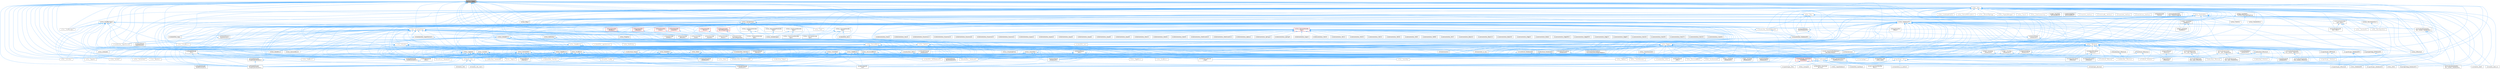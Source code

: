 digraph "src/Ioss_Field.h"
{
 // INTERACTIVE_SVG=YES
 // LATEX_PDF_SIZE
  bgcolor="transparent";
  edge [fontname=Helvetica,fontsize=10,labelfontname=Helvetica,labelfontsize=10];
  node [fontname=Helvetica,fontsize=10,shape=box,height=0.2,width=0.4];
  Node1 [id="Node000001",label="src/Ioss_Field.h",height=0.2,width=0.4,color="gray40", fillcolor="grey60", style="filled", fontcolor="black",tooltip=" "];
  Node1 -> Node2 [id="edge1_Node000001_Node000002",dir="back",color="steelblue1",style="solid",tooltip=" "];
  Node2 [id="Node000002",label="src/Ioss_CommSet.C",height=0.2,width=0.4,color="grey40", fillcolor="white", style="filled",URL="$Ioss__CommSet_8C.html",tooltip=" "];
  Node1 -> Node3 [id="edge2_Node000001_Node000003",dir="back",color="steelblue1",style="solid",tooltip=" "];
  Node3 [id="Node000003",label="src/Ioss_EdgeSet.C",height=0.2,width=0.4,color="grey40", fillcolor="white", style="filled",URL="$Ioss__EdgeSet_8C.html",tooltip=" "];
  Node1 -> Node4 [id="edge3_Node000001_Node000004",dir="back",color="steelblue1",style="solid",tooltip=" "];
  Node4 [id="Node000004",label="src/Ioss_ElementBlock.C",height=0.2,width=0.4,color="grey40", fillcolor="white", style="filled",URL="$Ioss__ElementBlock_8C.html",tooltip=" "];
  Node1 -> Node5 [id="edge4_Node000001_Node000005",dir="back",color="steelblue1",style="solid",tooltip=" "];
  Node5 [id="Node000005",label="src/Ioss_EntityBlock.C",height=0.2,width=0.4,color="grey40", fillcolor="white", style="filled",URL="$Ioss__EntityBlock_8C.html",tooltip=" "];
  Node1 -> Node6 [id="edge5_Node000001_Node000006",dir="back",color="steelblue1",style="solid",tooltip=" "];
  Node6 [id="Node000006",label="src/Ioss_EntitySet.C",height=0.2,width=0.4,color="grey40", fillcolor="white", style="filled",URL="$Ioss__EntitySet_8C.html",tooltip=" "];
  Node1 -> Node7 [id="edge6_Node000001_Node000007",dir="back",color="steelblue1",style="solid",tooltip=" "];
  Node7 [id="Node000007",label="src/Ioss_FaceSet.C",height=0.2,width=0.4,color="grey40", fillcolor="white", style="filled",URL="$Ioss__FaceSet_8C.html",tooltip=" "];
  Node1 -> Node8 [id="edge7_Node000001_Node000008",dir="back",color="steelblue1",style="solid",tooltip=" "];
  Node8 [id="Node000008",label="src/Ioss_Field.C",height=0.2,width=0.4,color="grey40", fillcolor="white", style="filled",URL="$Ioss__Field_8C.html",tooltip=" "];
  Node1 -> Node9 [id="edge8_Node000001_Node000009",dir="back",color="steelblue1",style="solid",tooltip=" "];
  Node9 [id="Node000009",label="src/Ioss_FieldManager.C",height=0.2,width=0.4,color="grey40", fillcolor="white", style="filled",URL="$Ioss__FieldManager_8C.html",tooltip=" "];
  Node1 -> Node10 [id="edge9_Node000001_Node000010",dir="back",color="steelblue1",style="solid",tooltip=" "];
  Node10 [id="Node000010",label="src/Ioss_FieldManager.h",height=0.2,width=0.4,color="grey40", fillcolor="white", style="filled",URL="$Ioss__FieldManager_8h.html",tooltip=" "];
  Node10 -> Node2 [id="edge10_Node000010_Node000002",dir="back",color="steelblue1",style="solid",tooltip=" "];
  Node10 -> Node3 [id="edge11_Node000010_Node000003",dir="back",color="steelblue1",style="solid",tooltip=" "];
  Node10 -> Node4 [id="edge12_Node000010_Node000004",dir="back",color="steelblue1",style="solid",tooltip=" "];
  Node10 -> Node5 [id="edge13_Node000010_Node000005",dir="back",color="steelblue1",style="solid",tooltip=" "];
  Node10 -> Node6 [id="edge14_Node000010_Node000006",dir="back",color="steelblue1",style="solid",tooltip=" "];
  Node10 -> Node7 [id="edge15_Node000010_Node000007",dir="back",color="steelblue1",style="solid",tooltip=" "];
  Node10 -> Node9 [id="edge16_Node000010_Node000009",dir="back",color="steelblue1",style="solid",tooltip=" "];
  Node10 -> Node11 [id="edge17_Node000010_Node000011",dir="back",color="steelblue1",style="solid",tooltip=" "];
  Node11 [id="Node000011",label="src/Ioss_GroupingEntity.C",height=0.2,width=0.4,color="grey40", fillcolor="white", style="filled",URL="$Ioss__GroupingEntity_8C.html",tooltip=" "];
  Node10 -> Node12 [id="edge18_Node000010_Node000012",dir="back",color="steelblue1",style="solid",tooltip=" "];
  Node12 [id="Node000012",label="src/Ioss_GroupingEntity.h",height=0.2,width=0.4,color="grey40", fillcolor="white", style="filled",URL="$Ioss__GroupingEntity_8h.html",tooltip=" "];
  Node12 -> Node13 [id="edge19_Node000012_Node000013",dir="back",color="steelblue1",style="solid",tooltip=" "];
  Node13 [id="Node000013",label="src/Ioss_Assembly.C",height=0.2,width=0.4,color="grey40", fillcolor="white", style="filled",URL="$Ioss__Assembly_8C.html",tooltip=" "];
  Node12 -> Node14 [id="edge20_Node000012_Node000014",dir="back",color="steelblue1",style="solid",tooltip=" "];
  Node14 [id="Node000014",label="src/Ioss_Assembly.h",height=0.2,width=0.4,color="grey40", fillcolor="white", style="filled",URL="$Ioss__Assembly_8h.html",tooltip=" "];
  Node14 -> Node13 [id="edge21_Node000014_Node000013",dir="back",color="steelblue1",style="solid",tooltip=" "];
  Node14 -> Node15 [id="edge22_Node000014_Node000015",dir="back",color="steelblue1",style="solid",tooltip=" "];
  Node15 [id="Node000015",label="src/Ioss_Region.C",height=0.2,width=0.4,color="grey40", fillcolor="white", style="filled",URL="$Ioss__Region_8C.html",tooltip=" "];
  Node14 -> Node16 [id="edge23_Node000014_Node000016",dir="back",color="steelblue1",style="solid",tooltip=" "];
  Node16 [id="Node000016",label="src/Ioss_SubSystem.h",height=0.2,width=0.4,color="grey40", fillcolor="white", style="filled",URL="$Ioss__SubSystem_8h.html",tooltip=" "];
  Node16 -> Node17 [id="edge24_Node000016_Node000017",dir="back",color="steelblue1",style="solid",tooltip=" "];
  Node17 [id="Node000017",label="src/Ioss_Compare.C",height=0.2,width=0.4,color="grey40", fillcolor="white", style="filled",URL="$Ioss__Compare_8C.html",tooltip=" "];
  Node16 -> Node18 [id="edge25_Node000016_Node000018",dir="back",color="steelblue1",style="solid",tooltip=" "];
  Node18 [id="Node000018",label="src/Ioss_CopyDatabase.C",height=0.2,width=0.4,color="grey40", fillcolor="white", style="filled",URL="$Ioss__CopyDatabase_8C.html",tooltip=" "];
  Node16 -> Node19 [id="edge26_Node000016_Node000019",dir="back",color="steelblue1",style="solid",tooltip=" "];
  Node19 [id="Node000019",label="src/Ioss_DatabaseIO.C",height=0.2,width=0.4,color="grey40", fillcolor="white", style="filled",URL="$Ioss__DatabaseIO_8C.html",tooltip=" "];
  Node16 -> Node20 [id="edge27_Node000016_Node000020",dir="back",color="steelblue1",style="solid",tooltip=" "];
  Node20 [id="Node000020",label="src/Ioss_Utils.C",height=0.2,width=0.4,color="grey40", fillcolor="white", style="filled",URL="$Ioss__Utils_8C.html",tooltip=" "];
  Node16 -> Node21 [id="edge28_Node000016_Node000021",dir="back",color="steelblue1",style="solid",tooltip=" "];
  Node21 [id="Node000021",label="src/adios/utest/Ut\l_ioad.C",height=0.2,width=0.4,color="grey40", fillcolor="white", style="filled",URL="$Ut__ioad_8C.html",tooltip=" "];
  Node16 -> Node22 [id="edge29_Node000016_Node000022",dir="back",color="steelblue1",style="solid",tooltip=" "];
  Node22 [id="Node000022",label="src/cgns/Iocgns_DatabaseIO.C",height=0.2,width=0.4,color="grey40", fillcolor="white", style="filled",URL="$Iocgns__DatabaseIO_8C.html",tooltip=" "];
  Node16 -> Node23 [id="edge30_Node000016_Node000023",dir="back",color="steelblue1",style="solid",tooltip=" "];
  Node23 [id="Node000023",label="src/faodel/Iofaodel\l_DatabaseIO.C",height=0.2,width=0.4,color="grey40", fillcolor="white", style="filled",URL="$Iofaodel__DatabaseIO_8C.html",tooltip=" "];
  Node16 -> Node24 [id="edge31_Node000016_Node000024",dir="back",color="steelblue1",style="solid",tooltip=" "];
  Node24 [id="Node000024",label="src/main/io_shell.C",height=0.2,width=0.4,color="grey40", fillcolor="white", style="filled",URL="$io__shell_8C.html",tooltip=" "];
  Node16 -> Node25 [id="edge32_Node000016_Node000025",dir="back",color="steelblue1",style="solid",tooltip=" "];
  Node25 [id="Node000025",label="src/main/io_shell_ts.C",height=0.2,width=0.4,color="grey40", fillcolor="white", style="filled",URL="$io__shell__ts_8C.html",tooltip=" "];
  Node16 -> Node26 [id="edge33_Node000016_Node000026",dir="back",color="steelblue1",style="solid",tooltip=" "];
  Node26 [id="Node000026",label="src/main/struc_to_unstruc.C",height=0.2,width=0.4,color="grey40", fillcolor="white", style="filled",URL="$struc__to__unstruc_8C.html",tooltip=" "];
  Node16 -> Node27 [id="edge34_Node000016_Node000027",dir="back",color="steelblue1",style="solid",tooltip=" "];
  Node27 [id="Node000027",label="src/pamgen/Iopg_DatabaseIO.C",height=0.2,width=0.4,color="grey40", fillcolor="white", style="filled",URL="$Iopg__DatabaseIO_8C.html",tooltip=" "];
  Node16 -> Node28 [id="edge35_Node000016_Node000028",dir="back",color="steelblue1",style="solid",tooltip=" "];
  Node28 [id="Node000028",label="src/utest/Utst_heartbeat.C",height=0.2,width=0.4,color="grey40", fillcolor="white", style="filled",URL="$Utst__heartbeat_8C.html",tooltip=" "];
  Node16 -> Node29 [id="edge36_Node000016_Node000029",dir="back",color="steelblue1",style="solid",tooltip=" "];
  Node29 [id="Node000029",label="src/visualization/exodus\l/Iovs_exodus_DatabaseIO.C",height=0.2,width=0.4,color="grey40", fillcolor="white", style="filled",URL="$Iovs__exodus__DatabaseIO_8C.html",tooltip=" "];
  Node14 -> Node30 [id="edge37_Node000014_Node000030",dir="back",color="steelblue1",style="solid",tooltip=" "];
  Node30 [id="Node000030",label="src/catalyst/Iocatalyst\l_DatabaseIO.C",height=0.2,width=0.4,color="grey40", fillcolor="white", style="filled",URL="$Iocatalyst__DatabaseIO_8C.html",tooltip=" "];
  Node14 -> Node31 [id="edge38_Node000014_Node000031",dir="back",color="steelblue1",style="solid",tooltip=" "];
  Node31 [id="Node000031",label="src/cgns/Iocgns_Utils.C",height=0.2,width=0.4,color="grey40", fillcolor="white", style="filled",URL="$Iocgns__Utils_8C.html",tooltip=" "];
  Node14 -> Node32 [id="edge39_Node000014_Node000032",dir="back",color="steelblue1",style="solid",tooltip=" "];
  Node32 [id="Node000032",label="src/exodus/Ioex_BaseDatabaseIO.C",height=0.2,width=0.4,color="grey40", fillcolor="white", style="filled",URL="$Ioex__BaseDatabaseIO_8C.html",tooltip=" "];
  Node14 -> Node33 [id="edge40_Node000014_Node000033",dir="back",color="steelblue1",style="solid",tooltip=" "];
  Node33 [id="Node000033",label="src/exodus/Ioex_DatabaseIO.C",height=0.2,width=0.4,color="grey40", fillcolor="white", style="filled",URL="$Ioex__DatabaseIO_8C.html",tooltip=" "];
  Node14 -> Node34 [id="edge41_Node000014_Node000034",dir="back",color="steelblue1",style="solid",tooltip=" "];
  Node34 [id="Node000034",label="src/exodus/Ioex_Internals.C",height=0.2,width=0.4,color="grey40", fillcolor="white", style="filled",URL="$Ioex__Internals_8C.html",tooltip=" "];
  Node14 -> Node35 [id="edge42_Node000014_Node000035",dir="back",color="steelblue1",style="solid",tooltip=" "];
  Node35 [id="Node000035",label="src/exodus/Ioex_Utils.C",height=0.2,width=0.4,color="grey40", fillcolor="white", style="filled",URL="$Ioex__Utils_8C.html",tooltip=" "];
  Node14 -> Node36 [id="edge43_Node000014_Node000036",dir="back",color="steelblue1",style="solid",tooltip=" "];
  Node36 [id="Node000036",label="src/exonull/Ioexnl\l_BaseDatabaseIO.C",height=0.2,width=0.4,color="grey40", fillcolor="white", style="filled",URL="$Ioexnl__BaseDatabaseIO_8C.html",tooltip=" "];
  Node14 -> Node37 [id="edge44_Node000014_Node000037",dir="back",color="steelblue1",style="solid",tooltip=" "];
  Node37 [id="Node000037",label="src/exonull/Ioexnl\l_DatabaseIO.C",height=0.2,width=0.4,color="grey40", fillcolor="white", style="filled",URL="$Ioexnl__DatabaseIO_8C.html",tooltip=" "];
  Node14 -> Node38 [id="edge45_Node000014_Node000038",dir="back",color="steelblue1",style="solid",tooltip=" "];
  Node38 [id="Node000038",label="src/exonull/Ioexnl\l_Internals.C",height=0.2,width=0.4,color="grey40", fillcolor="white", style="filled",URL="$Ioexnl__Internals_8C.html",tooltip=" "];
  Node14 -> Node39 [id="edge46_Node000014_Node000039",dir="back",color="steelblue1",style="solid",tooltip=" "];
  Node39 [id="Node000039",label="src/exonull/Ioexnl\l_Utils.C",height=0.2,width=0.4,color="grey40", fillcolor="white", style="filled",URL="$Ioexnl__Utils_8C.html",tooltip=" "];
  Node14 -> Node40 [id="edge47_Node000014_Node000040",dir="back",color="steelblue1",style="solid",tooltip=" "];
  Node40 [id="Node000040",label="src/main/io_info.h",height=0.2,width=0.4,color="grey40", fillcolor="white", style="filled",URL="$io__info_8h.html",tooltip=" "];
  Node40 -> Node41 [id="edge48_Node000040_Node000041",dir="back",color="steelblue1",style="solid",tooltip=" "];
  Node41 [id="Node000041",label="src/main/io_info.C",height=0.2,width=0.4,color="grey40", fillcolor="white", style="filled",URL="$io__info_8C.html",tooltip=" "];
  Node40 -> Node42 [id="edge49_Node000040_Node000042",dir="back",color="steelblue1",style="solid",tooltip=" "];
  Node42 [id="Node000042",label="src/main/io_info_main.C",height=0.2,width=0.4,color="grey40", fillcolor="white", style="filled",URL="$io__info__main_8C.html",tooltip=" "];
  Node14 -> Node43 [id="edge50_Node000014_Node000043",dir="back",color="steelblue1",style="solid",tooltip=" "];
  Node43 [id="Node000043",label="src/main/io_modify.C",height=0.2,width=0.4,color="grey40", fillcolor="white", style="filled",URL="$io__modify_8C.html",tooltip=" "];
  Node14 -> Node44 [id="edge51_Node000014_Node000044",dir="back",color="steelblue1",style="solid",tooltip=" "];
  Node44 [id="Node000044",label="src/null/Ionull_DatabaseIO.C",height=0.2,width=0.4,color="grey40", fillcolor="white", style="filled",URL="$Ionull__DatabaseIO_8C.html",tooltip=" "];
  Node14 -> Node45 [id="edge52_Node000014_Node000045",dir="back",color="steelblue1",style="solid",tooltip=" "];
  Node45 [id="Node000045",label="src/text_mesh/Iotm\l_DatabaseIO.C",height=0.2,width=0.4,color="grey40", fillcolor="white", style="filled",URL="$Iotm__DatabaseIO_8C.html",tooltip=" "];
  Node14 -> Node46 [id="edge53_Node000014_Node000046",dir="back",color="steelblue1",style="solid",tooltip=" "];
  Node46 [id="Node000046",label="src/unit_tests/UnitTestIotm\lTextMeshFixture.h",height=0.2,width=0.4,color="grey40", fillcolor="white", style="filled",URL="$UnitTestIotmTextMeshFixture_8h.html",tooltip=" "];
  Node46 -> Node47 [id="edge54_Node000046_Node000047",dir="back",color="steelblue1",style="solid",tooltip=" "];
  Node47 [id="Node000047",label="src/unit_tests/UnitTestText\lMesh.C",height=0.2,width=0.4,color="grey40", fillcolor="white", style="filled",URL="$UnitTestTextMesh_8C.html",tooltip=" "];
  Node12 -> Node48 [id="edge55_Node000012_Node000048",dir="back",color="steelblue1",style="solid",tooltip=" "];
  Node48 [id="Node000048",label="src/Ioss_Blob.C",height=0.2,width=0.4,color="grey40", fillcolor="white", style="filled",URL="$Ioss__Blob_8C.html",tooltip=" "];
  Node12 -> Node49 [id="edge56_Node000012_Node000049",dir="back",color="steelblue1",style="solid",tooltip=" "];
  Node49 [id="Node000049",label="src/Ioss_Blob.h",height=0.2,width=0.4,color="grey40", fillcolor="white", style="filled",URL="$Ioss__Blob_8h.html",tooltip=" "];
  Node49 -> Node48 [id="edge57_Node000049_Node000048",dir="back",color="steelblue1",style="solid",tooltip=" "];
  Node49 -> Node15 [id="edge58_Node000049_Node000015",dir="back",color="steelblue1",style="solid",tooltip=" "];
  Node49 -> Node16 [id="edge59_Node000049_Node000016",dir="back",color="steelblue1",style="solid",tooltip=" "];
  Node49 -> Node32 [id="edge60_Node000049_Node000032",dir="back",color="steelblue1",style="solid",tooltip=" "];
  Node49 -> Node33 [id="edge61_Node000049_Node000033",dir="back",color="steelblue1",style="solid",tooltip=" "];
  Node49 -> Node34 [id="edge62_Node000049_Node000034",dir="back",color="steelblue1",style="solid",tooltip=" "];
  Node49 -> Node36 [id="edge63_Node000049_Node000036",dir="back",color="steelblue1",style="solid",tooltip=" "];
  Node49 -> Node37 [id="edge64_Node000049_Node000037",dir="back",color="steelblue1",style="solid",tooltip=" "];
  Node49 -> Node38 [id="edge65_Node000049_Node000038",dir="back",color="steelblue1",style="solid",tooltip=" "];
  Node49 -> Node40 [id="edge66_Node000049_Node000040",dir="back",color="steelblue1",style="solid",tooltip=" "];
  Node49 -> Node43 [id="edge67_Node000049_Node000043",dir="back",color="steelblue1",style="solid",tooltip=" "];
  Node49 -> Node44 [id="edge68_Node000049_Node000044",dir="back",color="steelblue1",style="solid",tooltip=" "];
  Node49 -> Node50 [id="edge69_Node000049_Node000050",dir="back",color="steelblue1",style="solid",tooltip=" "];
  Node50 [id="Node000050",label="src/utest/Utst_blob\l_write_read.C",height=0.2,width=0.4,color="grey40", fillcolor="white", style="filled",URL="$Utst__blob__write__read_8C.html",tooltip=" "];
  Node12 -> Node2 [id="edge70_Node000012_Node000002",dir="back",color="steelblue1",style="solid",tooltip=" "];
  Node12 -> Node51 [id="edge71_Node000012_Node000051",dir="back",color="steelblue1",style="solid",tooltip=" "];
  Node51 [id="Node000051",label="src/Ioss_CommSet.h",height=0.2,width=0.4,color="grey40", fillcolor="white", style="filled",URL="$Ioss__CommSet_8h.html",tooltip=" "];
  Node51 -> Node2 [id="edge72_Node000051_Node000002",dir="back",color="steelblue1",style="solid",tooltip=" "];
  Node51 -> Node52 [id="edge73_Node000051_Node000052",dir="back",color="steelblue1",style="solid",tooltip=" "];
  Node52 [id="Node000052",label="src/Ioss_FaceGenerator.C",height=0.2,width=0.4,color="grey40", fillcolor="white", style="filled",URL="$Ioss__FaceGenerator_8C.html",tooltip=" "];
  Node51 -> Node15 [id="edge74_Node000051_Node000015",dir="back",color="steelblue1",style="solid",tooltip=" "];
  Node51 -> Node16 [id="edge75_Node000051_Node000016",dir="back",color="steelblue1",style="solid",tooltip=" "];
  Node51 -> Node53 [id="edge76_Node000051_Node000053",dir="back",color="steelblue1",style="solid",tooltip=" "];
  Node53 [id="Node000053",label="src/adios/Ioad_DatabaseIO.C",height=0.2,width=0.4,color="grey40", fillcolor="white", style="filled",URL="$Ioad__DatabaseIO_8C.html",tooltip=" "];
  Node51 -> Node21 [id="edge77_Node000051_Node000021",dir="back",color="steelblue1",style="solid",tooltip=" "];
  Node51 -> Node30 [id="edge78_Node000051_Node000030",dir="back",color="steelblue1",style="solid",tooltip=" "];
  Node51 -> Node32 [id="edge79_Node000051_Node000032",dir="back",color="steelblue1",style="solid",tooltip=" "];
  Node51 -> Node33 [id="edge80_Node000051_Node000033",dir="back",color="steelblue1",style="solid",tooltip=" "];
  Node51 -> Node36 [id="edge81_Node000051_Node000036",dir="back",color="steelblue1",style="solid",tooltip=" "];
  Node51 -> Node37 [id="edge82_Node000051_Node000037",dir="back",color="steelblue1",style="solid",tooltip=" "];
  Node51 -> Node23 [id="edge83_Node000051_Node000023",dir="back",color="steelblue1",style="solid",tooltip=" "];
  Node51 -> Node54 [id="edge84_Node000051_Node000054",dir="back",color="steelblue1",style="solid",tooltip=" "];
  Node54 [id="Node000054",label="src/faodel/Iofaodel\l_FieldSerialization.h",height=0.2,width=0.4,color="grey40", fillcolor="white", style="filled",URL="$Iofaodel__FieldSerialization_8h.html",tooltip=" "];
  Node54 -> Node23 [id="edge85_Node000054_Node000023",dir="back",color="steelblue1",style="solid",tooltip=" "];
  Node54 -> Node55 [id="edge86_Node000054_Node000055",dir="back",color="steelblue1",style="solid",tooltip=" "];
  Node55 [id="Node000055",label="src/faodel/Iofaodel\l_FieldSerialization.C",height=0.2,width=0.4,color="grey40", fillcolor="white", style="filled",URL="$Iofaodel__FieldSerialization_8C.html",tooltip=" "];
  Node51 -> Node56 [id="edge87_Node000051_Node000056",dir="back",color="steelblue1",style="solid",tooltip=" "];
  Node56 [id="Node000056",label="src/faodel/Iofaodel\l_PropertySerialization.C",height=0.2,width=0.4,color="grey40", fillcolor="white", style="filled",URL="$Iofaodel__PropertySerialization_8C.html",tooltip=" "];
  Node51 -> Node57 [id="edge88_Node000051_Node000057",dir="back",color="steelblue1",style="solid",tooltip=" "];
  Node57 [id="Node000057",label="src/faodel/Iofaodel\l_Utils.C",height=0.2,width=0.4,color="grey40", fillcolor="white", style="filled",URL="$Iofaodel__Utils_8C.html",tooltip=" "];
  Node51 -> Node58 [id="edge89_Node000051_Node000058",dir="back",color="steelblue1",style="solid",tooltip=" "];
  Node58 [id="Node000058",label="src/gen_struc/Iogs\l_DatabaseIO.C",height=0.2,width=0.4,color="grey40", fillcolor="white", style="filled",URL="$Iogs__DatabaseIO_8C.html",tooltip=" "];
  Node51 -> Node59 [id="edge90_Node000051_Node000059",dir="back",color="steelblue1",style="solid",tooltip=" "];
  Node59 [id="Node000059",label="src/generated/Iogn\l_DatabaseIO.C",height=0.2,width=0.4,color="grey40", fillcolor="white", style="filled",URL="$Iogn__DatabaseIO_8C.html",tooltip=" "];
  Node51 -> Node60 [id="edge91_Node000051_Node000060",dir="back",color="steelblue1",style="solid",tooltip=" "];
  Node60 [id="Node000060",label="src/main/cth_pressure\l_map.C",height=0.2,width=0.4,color="grey40", fillcolor="white", style="filled",URL="$cth__pressure__map_8C.html",tooltip=" "];
  Node51 -> Node40 [id="edge92_Node000051_Node000040",dir="back",color="steelblue1",style="solid",tooltip=" "];
  Node51 -> Node43 [id="edge93_Node000051_Node000043",dir="back",color="steelblue1",style="solid",tooltip=" "];
  Node51 -> Node44 [id="edge94_Node000051_Node000044",dir="back",color="steelblue1",style="solid",tooltip=" "];
  Node51 -> Node45 [id="edge95_Node000051_Node000045",dir="back",color="steelblue1",style="solid",tooltip=" "];
  Node51 -> Node46 [id="edge96_Node000051_Node000046",dir="back",color="steelblue1",style="solid",tooltip=" "];
  Node12 -> Node3 [id="edge97_Node000012_Node000003",dir="back",color="steelblue1",style="solid",tooltip=" "];
  Node12 -> Node61 [id="edge98_Node000012_Node000061",dir="back",color="steelblue1",style="solid",tooltip=" "];
  Node61 [id="Node000061",label="src/Ioss_ElementSet.C",height=0.2,width=0.4,color="grey40", fillcolor="white", style="filled",URL="$Ioss__ElementSet_8C.html",tooltip=" "];
  Node12 -> Node5 [id="edge99_Node000012_Node000005",dir="back",color="steelblue1",style="solid",tooltip=" "];
  Node12 -> Node62 [id="edge100_Node000012_Node000062",dir="back",color="steelblue1",style="solid",tooltip=" "];
  Node62 [id="Node000062",label="src/Ioss_EntityBlock.h",height=0.2,width=0.4,color="grey40", fillcolor="white", style="filled",URL="$Ioss__EntityBlock_8h.html",tooltip=" "];
  Node62 -> Node63 [id="edge101_Node000062_Node000063",dir="back",color="steelblue1",style="solid",tooltip=" "];
  Node63 [id="Node000063",label="src/Ioss_EdgeBlock.C",height=0.2,width=0.4,color="grey40", fillcolor="white", style="filled",URL="$Ioss__EdgeBlock_8C.html",tooltip=" "];
  Node62 -> Node64 [id="edge102_Node000062_Node000064",dir="back",color="steelblue1",style="solid",tooltip=" "];
  Node64 [id="Node000064",label="src/Ioss_EdgeBlock.h",height=0.2,width=0.4,color="grey40", fillcolor="white", style="filled",URL="$Ioss__EdgeBlock_8h.html",tooltip=" "];
  Node64 -> Node63 [id="edge103_Node000064_Node000063",dir="back",color="steelblue1",style="solid",tooltip=" "];
  Node64 -> Node15 [id="edge104_Node000064_Node000015",dir="back",color="steelblue1",style="solid",tooltip=" "];
  Node64 -> Node16 [id="edge105_Node000064_Node000016",dir="back",color="steelblue1",style="solid",tooltip=" "];
  Node64 -> Node53 [id="edge106_Node000064_Node000053",dir="back",color="steelblue1",style="solid",tooltip=" "];
  Node64 -> Node21 [id="edge107_Node000064_Node000021",dir="back",color="steelblue1",style="solid",tooltip=" "];
  Node64 -> Node30 [id="edge108_Node000064_Node000030",dir="back",color="steelblue1",style="solid",tooltip=" "];
  Node64 -> Node32 [id="edge109_Node000064_Node000032",dir="back",color="steelblue1",style="solid",tooltip=" "];
  Node64 -> Node33 [id="edge110_Node000064_Node000033",dir="back",color="steelblue1",style="solid",tooltip=" "];
  Node64 -> Node34 [id="edge111_Node000064_Node000034",dir="back",color="steelblue1",style="solid",tooltip=" "];
  Node64 -> Node36 [id="edge112_Node000064_Node000036",dir="back",color="steelblue1",style="solid",tooltip=" "];
  Node64 -> Node37 [id="edge113_Node000064_Node000037",dir="back",color="steelblue1",style="solid",tooltip=" "];
  Node64 -> Node38 [id="edge114_Node000064_Node000038",dir="back",color="steelblue1",style="solid",tooltip=" "];
  Node64 -> Node54 [id="edge115_Node000064_Node000054",dir="back",color="steelblue1",style="solid",tooltip=" "];
  Node64 -> Node56 [id="edge116_Node000064_Node000056",dir="back",color="steelblue1",style="solid",tooltip=" "];
  Node64 -> Node57 [id="edge117_Node000064_Node000057",dir="back",color="steelblue1",style="solid",tooltip=" "];
  Node64 -> Node40 [id="edge118_Node000064_Node000040",dir="back",color="steelblue1",style="solid",tooltip=" "];
  Node64 -> Node43 [id="edge119_Node000064_Node000043",dir="back",color="steelblue1",style="solid",tooltip=" "];
  Node64 -> Node44 [id="edge120_Node000064_Node000044",dir="back",color="steelblue1",style="solid",tooltip=" "];
  Node62 -> Node4 [id="edge121_Node000062_Node000004",dir="back",color="steelblue1",style="solid",tooltip=" "];
  Node62 -> Node65 [id="edge122_Node000062_Node000065",dir="back",color="steelblue1",style="solid",tooltip=" "];
  Node65 [id="Node000065",label="src/Ioss_ElementBlock.h",height=0.2,width=0.4,color="grey40", fillcolor="white", style="filled",URL="$Ioss__ElementBlock_8h.html",tooltip=" "];
  Node65 -> Node66 [id="edge123_Node000065_Node000066",dir="back",color="steelblue1",style="solid",tooltip=" "];
  Node66 [id="Node000066",label="src/Ioss_ChainGenerator.C",height=0.2,width=0.4,color="grey40", fillcolor="white", style="filled",URL="$Ioss__ChainGenerator_8C.html",tooltip=" "];
  Node65 -> Node4 [id="edge124_Node000065_Node000004",dir="back",color="steelblue1",style="solid",tooltip=" "];
  Node65 -> Node52 [id="edge125_Node000065_Node000052",dir="back",color="steelblue1",style="solid",tooltip=" "];
  Node65 -> Node15 [id="edge126_Node000065_Node000015",dir="back",color="steelblue1",style="solid",tooltip=" "];
  Node65 -> Node67 [id="edge127_Node000065_Node000067",dir="back",color="steelblue1",style="solid",tooltip=" "];
  Node67 [id="Node000067",label="src/Ioss_SideBlock.C",height=0.2,width=0.4,color="grey40", fillcolor="white", style="filled",URL="$Ioss__SideBlock_8C.html",tooltip=" "];
  Node65 -> Node68 [id="edge128_Node000065_Node000068",dir="back",color="steelblue1",style="solid",tooltip=" "];
  Node68 [id="Node000068",label="src/Ioss_SideBlock.h",height=0.2,width=0.4,color="grey40", fillcolor="white", style="filled",URL="$Ioss__SideBlock_8h.html",tooltip=" "];
  Node68 -> Node66 [id="edge129_Node000068_Node000066",dir="back",color="steelblue1",style="solid",tooltip=" "];
  Node68 -> Node15 [id="edge130_Node000068_Node000015",dir="back",color="steelblue1",style="solid",tooltip=" "];
  Node68 -> Node67 [id="edge131_Node000068_Node000067",dir="back",color="steelblue1",style="solid",tooltip=" "];
  Node68 -> Node69 [id="edge132_Node000068_Node000069",dir="back",color="steelblue1",style="solid",tooltip=" "];
  Node69 [id="Node000069",label="src/Ioss_SideSet.C",height=0.2,width=0.4,color="grey40", fillcolor="white", style="filled",URL="$Ioss__SideSet_8C.html",tooltip=" "];
  Node68 -> Node16 [id="edge133_Node000068_Node000016",dir="back",color="steelblue1",style="solid",tooltip=" "];
  Node68 -> Node53 [id="edge134_Node000068_Node000053",dir="back",color="steelblue1",style="solid",tooltip=" "];
  Node68 -> Node70 [id="edge135_Node000068_Node000070",dir="back",color="steelblue1",style="solid",tooltip=" "];
  Node70 [id="Node000070",label="src/adios/Ioad_Helper.C",height=0.2,width=0.4,color="grey40", fillcolor="white", style="filled",URL="$Ioad__Helper_8C.html",tooltip=" "];
  Node68 -> Node21 [id="edge136_Node000068_Node000021",dir="back",color="steelblue1",style="solid",tooltip=" "];
  Node68 -> Node30 [id="edge137_Node000068_Node000030",dir="back",color="steelblue1",style="solid",tooltip=" "];
  Node68 -> Node71 [id="edge138_Node000068_Node000071",dir="back",color="steelblue1",style="solid",tooltip=" "];
  Node71 [id="Node000071",label="src/cgns/Iocgns_Utils.h",height=0.2,width=0.4,color="grey40", fillcolor="white", style="filled",URL="$Iocgns__Utils_8h.html",tooltip=" "];
  Node71 -> Node22 [id="edge139_Node000071_Node000022",dir="back",color="steelblue1",style="solid",tooltip=" "];
  Node71 -> Node72 [id="edge140_Node000071_Node000072",dir="back",color="steelblue1",style="solid",tooltip=" "];
  Node72 [id="Node000072",label="src/cgns/Iocgns_IOFactory.C",height=0.2,width=0.4,color="grey40", fillcolor="white", style="filled",URL="$Iocgns__IOFactory_8C.html",tooltip=" "];
  Node71 -> Node31 [id="edge141_Node000071_Node000031",dir="back",color="steelblue1",style="solid",tooltip=" "];
  Node71 -> Node73 [id="edge142_Node000071_Node000073",dir="back",color="steelblue1",style="solid",tooltip=" "];
  Node73 [id="Node000073",label="src/main/cgns_decomp.C",height=0.2,width=0.4,color="grey40", fillcolor="white", style="filled",URL="$cgns__decomp_8C.html",tooltip=" "];
  Node71 -> Node26 [id="edge143_Node000071_Node000026",dir="back",color="steelblue1",style="solid",tooltip=" "];
  Node71 -> Node74 [id="edge144_Node000071_Node000074",dir="back",color="steelblue1",style="solid",tooltip=" "];
  Node74 [id="Node000074",label="src/utest/Utst_structured\l_decomp.C",height=0.2,width=0.4,color="grey40", fillcolor="white", style="filled",URL="$Utst__structured__decomp_8C.html",tooltip=" "];
  Node68 -> Node32 [id="edge145_Node000068_Node000032",dir="back",color="steelblue1",style="solid",tooltip=" "];
  Node68 -> Node33 [id="edge146_Node000068_Node000033",dir="back",color="steelblue1",style="solid",tooltip=" "];
  Node68 -> Node34 [id="edge147_Node000068_Node000034",dir="back",color="steelblue1",style="solid",tooltip=" "];
  Node68 -> Node36 [id="edge148_Node000068_Node000036",dir="back",color="steelblue1",style="solid",tooltip=" "];
  Node68 -> Node37 [id="edge149_Node000068_Node000037",dir="back",color="steelblue1",style="solid",tooltip=" "];
  Node68 -> Node38 [id="edge150_Node000068_Node000038",dir="back",color="steelblue1",style="solid",tooltip=" "];
  Node68 -> Node23 [id="edge151_Node000068_Node000023",dir="back",color="steelblue1",style="solid",tooltip=" "];
  Node68 -> Node54 [id="edge152_Node000068_Node000054",dir="back",color="steelblue1",style="solid",tooltip=" "];
  Node68 -> Node56 [id="edge153_Node000068_Node000056",dir="back",color="steelblue1",style="solid",tooltip=" "];
  Node68 -> Node57 [id="edge154_Node000068_Node000057",dir="back",color="steelblue1",style="solid",tooltip=" "];
  Node68 -> Node58 [id="edge155_Node000068_Node000058",dir="back",color="steelblue1",style="solid",tooltip=" "];
  Node68 -> Node59 [id="edge156_Node000068_Node000059",dir="back",color="steelblue1",style="solid",tooltip=" "];
  Node68 -> Node60 [id="edge157_Node000068_Node000060",dir="back",color="steelblue1",style="solid",tooltip=" "];
  Node68 -> Node40 [id="edge158_Node000068_Node000040",dir="back",color="steelblue1",style="solid",tooltip=" "];
  Node68 -> Node43 [id="edge159_Node000068_Node000043",dir="back",color="steelblue1",style="solid",tooltip=" "];
  Node68 -> Node44 [id="edge160_Node000068_Node000044",dir="back",color="steelblue1",style="solid",tooltip=" "];
  Node68 -> Node45 [id="edge161_Node000068_Node000045",dir="back",color="steelblue1",style="solid",tooltip=" "];
  Node68 -> Node46 [id="edge162_Node000068_Node000046",dir="back",color="steelblue1",style="solid",tooltip=" "];
  Node68 -> Node75 [id="edge163_Node000068_Node000075",dir="back",color="steelblue1",style="solid",tooltip=" "];
  Node75 [id="Node000075",label="src/utest/Utst_IofxDatabaseIO.C",height=0.2,width=0.4,color="grey40", fillcolor="white", style="filled",URL="$Utst__IofxDatabaseIO_8C.html",tooltip=" "];
  Node65 -> Node16 [id="edge164_Node000065_Node000016",dir="back",color="steelblue1",style="solid",tooltip=" "];
  Node65 -> Node53 [id="edge165_Node000065_Node000053",dir="back",color="steelblue1",style="solid",tooltip=" "];
  Node65 -> Node21 [id="edge166_Node000065_Node000021",dir="back",color="steelblue1",style="solid",tooltip=" "];
  Node65 -> Node30 [id="edge167_Node000065_Node000030",dir="back",color="steelblue1",style="solid",tooltip=" "];
  Node65 -> Node32 [id="edge168_Node000065_Node000032",dir="back",color="steelblue1",style="solid",tooltip=" "];
  Node65 -> Node33 [id="edge169_Node000065_Node000033",dir="back",color="steelblue1",style="solid",tooltip=" "];
  Node65 -> Node34 [id="edge170_Node000065_Node000034",dir="back",color="steelblue1",style="solid",tooltip=" "];
  Node65 -> Node76 [id="edge171_Node000065_Node000076",dir="back",color="steelblue1",style="solid",tooltip=" "];
  Node76 [id="Node000076",label="src/exodus/Ioex_Utils.h",height=0.2,width=0.4,color="grey40", fillcolor="white", style="filled",URL="$Ioex__Utils_8h.html",tooltip=" "];
  Node76 -> Node32 [id="edge172_Node000076_Node000032",dir="back",color="steelblue1",style="solid",tooltip=" "];
  Node76 -> Node33 [id="edge173_Node000076_Node000033",dir="back",color="steelblue1",style="solid",tooltip=" "];
  Node76 -> Node34 [id="edge174_Node000076_Node000034",dir="back",color="steelblue1",style="solid",tooltip=" "];
  Node76 -> Node35 [id="edge175_Node000076_Node000035",dir="back",color="steelblue1",style="solid",tooltip=" "];
  Node65 -> Node36 [id="edge176_Node000065_Node000036",dir="back",color="steelblue1",style="solid",tooltip=" "];
  Node65 -> Node37 [id="edge177_Node000065_Node000037",dir="back",color="steelblue1",style="solid",tooltip=" "];
  Node65 -> Node38 [id="edge178_Node000065_Node000038",dir="back",color="steelblue1",style="solid",tooltip=" "];
  Node65 -> Node77 [id="edge179_Node000065_Node000077",dir="back",color="steelblue1",style="solid",tooltip=" "];
  Node77 [id="Node000077",label="src/exonull/Ioexnl\l_Utils.h",height=0.2,width=0.4,color="grey40", fillcolor="white", style="filled",URL="$Ioexnl__Utils_8h.html",tooltip=" "];
  Node77 -> Node36 [id="edge180_Node000077_Node000036",dir="back",color="steelblue1",style="solid",tooltip=" "];
  Node77 -> Node37 [id="edge181_Node000077_Node000037",dir="back",color="steelblue1",style="solid",tooltip=" "];
  Node77 -> Node38 [id="edge182_Node000077_Node000038",dir="back",color="steelblue1",style="solid",tooltip=" "];
  Node77 -> Node39 [id="edge183_Node000077_Node000039",dir="back",color="steelblue1",style="solid",tooltip=" "];
  Node65 -> Node23 [id="edge184_Node000065_Node000023",dir="back",color="steelblue1",style="solid",tooltip=" "];
  Node65 -> Node54 [id="edge185_Node000065_Node000054",dir="back",color="steelblue1",style="solid",tooltip=" "];
  Node65 -> Node56 [id="edge186_Node000065_Node000056",dir="back",color="steelblue1",style="solid",tooltip=" "];
  Node65 -> Node57 [id="edge187_Node000065_Node000057",dir="back",color="steelblue1",style="solid",tooltip=" "];
  Node65 -> Node58 [id="edge188_Node000065_Node000058",dir="back",color="steelblue1",style="solid",tooltip=" "];
  Node65 -> Node59 [id="edge189_Node000065_Node000059",dir="back",color="steelblue1",style="solid",tooltip=" "];
  Node65 -> Node60 [id="edge190_Node000065_Node000060",dir="back",color="steelblue1",style="solid",tooltip=" "];
  Node65 -> Node40 [id="edge191_Node000065_Node000040",dir="back",color="steelblue1",style="solid",tooltip=" "];
  Node65 -> Node43 [id="edge192_Node000065_Node000043",dir="back",color="steelblue1",style="solid",tooltip=" "];
  Node65 -> Node78 [id="edge193_Node000065_Node000078",dir="back",color="steelblue1",style="solid",tooltip=" "];
  Node78 [id="Node000078",label="src/main/shell_to_hex.C",height=0.2,width=0.4,color="grey40", fillcolor="white", style="filled",URL="$shell__to__hex_8C.html",tooltip=" "];
  Node65 -> Node79 [id="edge194_Node000065_Node000079",dir="back",color="steelblue1",style="solid",tooltip=" "];
  Node79 [id="Node000079",label="src/main/skinner.C",height=0.2,width=0.4,color="grey40", fillcolor="white", style="filled",URL="$skinner_8C.html",tooltip=" "];
  Node65 -> Node80 [id="edge195_Node000065_Node000080",dir="back",color="steelblue1",style="solid",tooltip=" "];
  Node80 [id="Node000080",label="src/main/sphgen.C",height=0.2,width=0.4,color="grey40", fillcolor="white", style="filled",URL="$sphgen_8C.html",tooltip=" "];
  Node65 -> Node81 [id="edge196_Node000065_Node000081",dir="back",color="steelblue1",style="solid",tooltip=" "];
  Node81 [id="Node000081",label="src/main/volume.C",height=0.2,width=0.4,color="grey40", fillcolor="white", style="filled",URL="$volume_8C.html",tooltip=" "];
  Node65 -> Node44 [id="edge197_Node000065_Node000044",dir="back",color="steelblue1",style="solid",tooltip=" "];
  Node65 -> Node45 [id="edge198_Node000065_Node000045",dir="back",color="steelblue1",style="solid",tooltip=" "];
  Node65 -> Node82 [id="edge199_Node000065_Node000082",dir="back",color="steelblue1",style="solid",tooltip=" "];
  Node82 [id="Node000082",label="src/unit_tests/UnitTestElement\lBlockBatchRead.C",height=0.2,width=0.4,color="grey40", fillcolor="white", style="filled",URL="$UnitTestElementBlockBatchRead_8C.html",tooltip=" "];
  Node65 -> Node46 [id="edge200_Node000065_Node000046",dir="back",color="steelblue1",style="solid",tooltip=" "];
  Node65 -> Node75 [id="edge201_Node000065_Node000075",dir="back",color="steelblue1",style="solid",tooltip=" "];
  Node62 -> Node5 [id="edge202_Node000062_Node000005",dir="back",color="steelblue1",style="solid",tooltip=" "];
  Node62 -> Node83 [id="edge203_Node000062_Node000083",dir="back",color="steelblue1",style="solid",tooltip=" "];
  Node83 [id="Node000083",label="src/Ioss_FaceBlock.C",height=0.2,width=0.4,color="grey40", fillcolor="white", style="filled",URL="$Ioss__FaceBlock_8C.html",tooltip=" "];
  Node62 -> Node84 [id="edge204_Node000062_Node000084",dir="back",color="steelblue1",style="solid",tooltip=" "];
  Node84 [id="Node000084",label="src/Ioss_FaceBlock.h",height=0.2,width=0.4,color="grey40", fillcolor="white", style="filled",URL="$Ioss__FaceBlock_8h.html",tooltip=" "];
  Node84 -> Node83 [id="edge205_Node000084_Node000083",dir="back",color="steelblue1",style="solid",tooltip=" "];
  Node84 -> Node15 [id="edge206_Node000084_Node000015",dir="back",color="steelblue1",style="solid",tooltip=" "];
  Node84 -> Node16 [id="edge207_Node000084_Node000016",dir="back",color="steelblue1",style="solid",tooltip=" "];
  Node84 -> Node53 [id="edge208_Node000084_Node000053",dir="back",color="steelblue1",style="solid",tooltip=" "];
  Node84 -> Node21 [id="edge209_Node000084_Node000021",dir="back",color="steelblue1",style="solid",tooltip=" "];
  Node84 -> Node30 [id="edge210_Node000084_Node000030",dir="back",color="steelblue1",style="solid",tooltip=" "];
  Node84 -> Node32 [id="edge211_Node000084_Node000032",dir="back",color="steelblue1",style="solid",tooltip=" "];
  Node84 -> Node33 [id="edge212_Node000084_Node000033",dir="back",color="steelblue1",style="solid",tooltip=" "];
  Node84 -> Node34 [id="edge213_Node000084_Node000034",dir="back",color="steelblue1",style="solid",tooltip=" "];
  Node84 -> Node36 [id="edge214_Node000084_Node000036",dir="back",color="steelblue1",style="solid",tooltip=" "];
  Node84 -> Node37 [id="edge215_Node000084_Node000037",dir="back",color="steelblue1",style="solid",tooltip=" "];
  Node84 -> Node38 [id="edge216_Node000084_Node000038",dir="back",color="steelblue1",style="solid",tooltip=" "];
  Node84 -> Node54 [id="edge217_Node000084_Node000054",dir="back",color="steelblue1",style="solid",tooltip=" "];
  Node84 -> Node56 [id="edge218_Node000084_Node000056",dir="back",color="steelblue1",style="solid",tooltip=" "];
  Node84 -> Node57 [id="edge219_Node000084_Node000057",dir="back",color="steelblue1",style="solid",tooltip=" "];
  Node84 -> Node40 [id="edge220_Node000084_Node000040",dir="back",color="steelblue1",style="solid",tooltip=" "];
  Node84 -> Node43 [id="edge221_Node000084_Node000043",dir="back",color="steelblue1",style="solid",tooltip=" "];
  Node84 -> Node44 [id="edge222_Node000084_Node000044",dir="back",color="steelblue1",style="solid",tooltip=" "];
  Node62 -> Node85 [id="edge223_Node000062_Node000085",dir="back",color="steelblue1",style="solid",tooltip=" "];
  Node85 [id="Node000085",label="src/Ioss_NodeBlock.C",height=0.2,width=0.4,color="grey40", fillcolor="white", style="filled",URL="$Ioss__NodeBlock_8C.html",tooltip=" "];
  Node62 -> Node86 [id="edge224_Node000062_Node000086",dir="back",color="steelblue1",style="solid",tooltip=" "];
  Node86 [id="Node000086",label="src/Ioss_NodeBlock.h",height=0.2,width=0.4,color="grey40", fillcolor="white", style="filled",URL="$Ioss__NodeBlock_8h.html",tooltip=" "];
  Node86 -> Node52 [id="edge225_Node000086_Node000052",dir="back",color="steelblue1",style="solid",tooltip=" "];
  Node86 -> Node85 [id="edge226_Node000086_Node000085",dir="back",color="steelblue1",style="solid",tooltip=" "];
  Node86 -> Node15 [id="edge227_Node000086_Node000015",dir="back",color="steelblue1",style="solid",tooltip=" "];
  Node86 -> Node87 [id="edge228_Node000086_Node000087",dir="back",color="steelblue1",style="solid",tooltip=" "];
  Node87 [id="Node000087",label="src/Ioss_StructuredBlock.h",height=0.2,width=0.4,color="grey40", fillcolor="white", style="filled",URL="$Ioss__StructuredBlock_8h.html",tooltip=" "];
  Node87 -> Node15 [id="edge229_Node000087_Node000015",dir="back",color="steelblue1",style="solid",tooltip=" "];
  Node87 -> Node88 [id="edge230_Node000087_Node000088",dir="back",color="steelblue1",style="solid",tooltip=" "];
  Node88 [id="Node000088",label="src/Ioss_StructuredBlock.C",height=0.2,width=0.4,color="grey40", fillcolor="white", style="filled",URL="$Ioss__StructuredBlock_8C.html",tooltip=" "];
  Node87 -> Node16 [id="edge231_Node000087_Node000016",dir="back",color="steelblue1",style="solid",tooltip=" "];
  Node87 -> Node30 [id="edge232_Node000087_Node000030",dir="back",color="steelblue1",style="solid",tooltip=" "];
  Node87 -> Node89 [id="edge233_Node000087_Node000089",dir="back",color="steelblue1",style="solid",tooltip=" "];
  Node89 [id="Node000089",label="src/cgns/Iocgns_Structured\lZoneData.h",height=0.2,width=0.4,color="red", fillcolor="#FFF0F0", style="filled",URL="$Iocgns__StructuredZoneData_8h.html",tooltip=" "];
  Node89 -> Node31 [id="edge234_Node000089_Node000031",dir="back",color="steelblue1",style="solid",tooltip=" "];
  Node89 -> Node73 [id="edge235_Node000089_Node000073",dir="back",color="steelblue1",style="solid",tooltip=" "];
  Node89 -> Node26 [id="edge236_Node000089_Node000026",dir="back",color="steelblue1",style="solid",tooltip=" "];
  Node89 -> Node74 [id="edge237_Node000089_Node000074",dir="back",color="steelblue1",style="solid",tooltip=" "];
  Node87 -> Node31 [id="edge238_Node000087_Node000031",dir="back",color="steelblue1",style="solid",tooltip=" "];
  Node87 -> Node71 [id="edge239_Node000087_Node000071",dir="back",color="steelblue1",style="solid",tooltip=" "];
  Node87 -> Node54 [id="edge240_Node000087_Node000054",dir="back",color="steelblue1",style="solid",tooltip=" "];
  Node87 -> Node56 [id="edge241_Node000087_Node000056",dir="back",color="steelblue1",style="solid",tooltip=" "];
  Node87 -> Node57 [id="edge242_Node000087_Node000057",dir="back",color="steelblue1",style="solid",tooltip=" "];
  Node87 -> Node58 [id="edge243_Node000087_Node000058",dir="back",color="steelblue1",style="solid",tooltip=" "];
  Node87 -> Node40 [id="edge244_Node000087_Node000040",dir="back",color="steelblue1",style="solid",tooltip=" "];
  Node87 -> Node43 [id="edge245_Node000087_Node000043",dir="back",color="steelblue1",style="solid",tooltip=" "];
  Node87 -> Node94 [id="edge246_Node000087_Node000094",dir="back",color="steelblue1",style="solid",tooltip=" "];
  Node94 [id="Node000094",label="src/visualization/cgns\l/Iovs_cgns_DatabaseIO.C",height=0.2,width=0.4,color="grey40", fillcolor="white", style="filled",URL="$Iovs__cgns__DatabaseIO_8C.html",tooltip=" "];
  Node86 -> Node16 [id="edge247_Node000086_Node000016",dir="back",color="steelblue1",style="solid",tooltip=" "];
  Node86 -> Node53 [id="edge248_Node000086_Node000053",dir="back",color="steelblue1",style="solid",tooltip=" "];
  Node86 -> Node21 [id="edge249_Node000086_Node000021",dir="back",color="steelblue1",style="solid",tooltip=" "];
  Node86 -> Node30 [id="edge250_Node000086_Node000030",dir="back",color="steelblue1",style="solid",tooltip=" "];
  Node86 -> Node32 [id="edge251_Node000086_Node000032",dir="back",color="steelblue1",style="solid",tooltip=" "];
  Node86 -> Node33 [id="edge252_Node000086_Node000033",dir="back",color="steelblue1",style="solid",tooltip=" "];
  Node86 -> Node34 [id="edge253_Node000086_Node000034",dir="back",color="steelblue1",style="solid",tooltip=" "];
  Node86 -> Node36 [id="edge254_Node000086_Node000036",dir="back",color="steelblue1",style="solid",tooltip=" "];
  Node86 -> Node37 [id="edge255_Node000086_Node000037",dir="back",color="steelblue1",style="solid",tooltip=" "];
  Node86 -> Node38 [id="edge256_Node000086_Node000038",dir="back",color="steelblue1",style="solid",tooltip=" "];
  Node86 -> Node23 [id="edge257_Node000086_Node000023",dir="back",color="steelblue1",style="solid",tooltip=" "];
  Node86 -> Node54 [id="edge258_Node000086_Node000054",dir="back",color="steelblue1",style="solid",tooltip=" "];
  Node86 -> Node56 [id="edge259_Node000086_Node000056",dir="back",color="steelblue1",style="solid",tooltip=" "];
  Node86 -> Node57 [id="edge260_Node000086_Node000057",dir="back",color="steelblue1",style="solid",tooltip=" "];
  Node86 -> Node58 [id="edge261_Node000086_Node000058",dir="back",color="steelblue1",style="solid",tooltip=" "];
  Node86 -> Node59 [id="edge262_Node000086_Node000059",dir="back",color="steelblue1",style="solid",tooltip=" "];
  Node86 -> Node60 [id="edge263_Node000086_Node000060",dir="back",color="steelblue1",style="solid",tooltip=" "];
  Node86 -> Node40 [id="edge264_Node000086_Node000040",dir="back",color="steelblue1",style="solid",tooltip=" "];
  Node86 -> Node43 [id="edge265_Node000086_Node000043",dir="back",color="steelblue1",style="solid",tooltip=" "];
  Node86 -> Node78 [id="edge266_Node000086_Node000078",dir="back",color="steelblue1",style="solid",tooltip=" "];
  Node86 -> Node79 [id="edge267_Node000086_Node000079",dir="back",color="steelblue1",style="solid",tooltip=" "];
  Node86 -> Node80 [id="edge268_Node000086_Node000080",dir="back",color="steelblue1",style="solid",tooltip=" "];
  Node86 -> Node44 [id="edge269_Node000086_Node000044",dir="back",color="steelblue1",style="solid",tooltip=" "];
  Node86 -> Node45 [id="edge270_Node000086_Node000045",dir="back",color="steelblue1",style="solid",tooltip=" "];
  Node86 -> Node82 [id="edge271_Node000086_Node000082",dir="back",color="steelblue1",style="solid",tooltip=" "];
  Node86 -> Node46 [id="edge272_Node000086_Node000046",dir="back",color="steelblue1",style="solid",tooltip=" "];
  Node86 -> Node75 [id="edge273_Node000086_Node000075",dir="back",color="steelblue1",style="solid",tooltip=" "];
  Node62 -> Node15 [id="edge274_Node000062_Node000015",dir="back",color="steelblue1",style="solid",tooltip=" "];
  Node62 -> Node67 [id="edge275_Node000062_Node000067",dir="back",color="steelblue1",style="solid",tooltip=" "];
  Node62 -> Node68 [id="edge276_Node000062_Node000068",dir="back",color="steelblue1",style="solid",tooltip=" "];
  Node62 -> Node87 [id="edge277_Node000062_Node000087",dir="back",color="steelblue1",style="solid",tooltip=" "];
  Node62 -> Node16 [id="edge278_Node000062_Node000016",dir="back",color="steelblue1",style="solid",tooltip=" "];
  Node62 -> Node32 [id="edge279_Node000062_Node000032",dir="back",color="steelblue1",style="solid",tooltip=" "];
  Node62 -> Node33 [id="edge280_Node000062_Node000033",dir="back",color="steelblue1",style="solid",tooltip=" "];
  Node62 -> Node36 [id="edge281_Node000062_Node000036",dir="back",color="steelblue1",style="solid",tooltip=" "];
  Node62 -> Node37 [id="edge282_Node000062_Node000037",dir="back",color="steelblue1",style="solid",tooltip=" "];
  Node62 -> Node44 [id="edge283_Node000062_Node000044",dir="back",color="steelblue1",style="solid",tooltip=" "];
  Node12 -> Node6 [id="edge284_Node000012_Node000006",dir="back",color="steelblue1",style="solid",tooltip=" "];
  Node12 -> Node95 [id="edge285_Node000012_Node000095",dir="back",color="steelblue1",style="solid",tooltip=" "];
  Node95 [id="Node000095",label="src/Ioss_EntitySet.h",height=0.2,width=0.4,color="grey40", fillcolor="white", style="filled",URL="$Ioss__EntitySet_8h.html",tooltip=" "];
  Node95 -> Node3 [id="edge286_Node000095_Node000003",dir="back",color="steelblue1",style="solid",tooltip=" "];
  Node95 -> Node96 [id="edge287_Node000095_Node000096",dir="back",color="steelblue1",style="solid",tooltip=" "];
  Node96 [id="Node000096",label="src/Ioss_EdgeSet.h",height=0.2,width=0.4,color="grey40", fillcolor="white", style="filled",URL="$Ioss__EdgeSet_8h.html",tooltip=" "];
  Node96 -> Node3 [id="edge288_Node000096_Node000003",dir="back",color="steelblue1",style="solid",tooltip=" "];
  Node96 -> Node15 [id="edge289_Node000096_Node000015",dir="back",color="steelblue1",style="solid",tooltip=" "];
  Node96 -> Node16 [id="edge290_Node000096_Node000016",dir="back",color="steelblue1",style="solid",tooltip=" "];
  Node96 -> Node53 [id="edge291_Node000096_Node000053",dir="back",color="steelblue1",style="solid",tooltip=" "];
  Node96 -> Node21 [id="edge292_Node000096_Node000021",dir="back",color="steelblue1",style="solid",tooltip=" "];
  Node96 -> Node30 [id="edge293_Node000096_Node000030",dir="back",color="steelblue1",style="solid",tooltip=" "];
  Node96 -> Node32 [id="edge294_Node000096_Node000032",dir="back",color="steelblue1",style="solid",tooltip=" "];
  Node96 -> Node33 [id="edge295_Node000096_Node000033",dir="back",color="steelblue1",style="solid",tooltip=" "];
  Node96 -> Node34 [id="edge296_Node000096_Node000034",dir="back",color="steelblue1",style="solid",tooltip=" "];
  Node96 -> Node36 [id="edge297_Node000096_Node000036",dir="back",color="steelblue1",style="solid",tooltip=" "];
  Node96 -> Node37 [id="edge298_Node000096_Node000037",dir="back",color="steelblue1",style="solid",tooltip=" "];
  Node96 -> Node38 [id="edge299_Node000096_Node000038",dir="back",color="steelblue1",style="solid",tooltip=" "];
  Node96 -> Node54 [id="edge300_Node000096_Node000054",dir="back",color="steelblue1",style="solid",tooltip=" "];
  Node96 -> Node56 [id="edge301_Node000096_Node000056",dir="back",color="steelblue1",style="solid",tooltip=" "];
  Node96 -> Node57 [id="edge302_Node000096_Node000057",dir="back",color="steelblue1",style="solid",tooltip=" "];
  Node96 -> Node40 [id="edge303_Node000096_Node000040",dir="back",color="steelblue1",style="solid",tooltip=" "];
  Node96 -> Node43 [id="edge304_Node000096_Node000043",dir="back",color="steelblue1",style="solid",tooltip=" "];
  Node96 -> Node44 [id="edge305_Node000096_Node000044",dir="back",color="steelblue1",style="solid",tooltip=" "];
  Node95 -> Node61 [id="edge306_Node000095_Node000061",dir="back",color="steelblue1",style="solid",tooltip=" "];
  Node95 -> Node97 [id="edge307_Node000095_Node000097",dir="back",color="steelblue1",style="solid",tooltip=" "];
  Node97 [id="Node000097",label="src/Ioss_ElementSet.h",height=0.2,width=0.4,color="grey40", fillcolor="white", style="filled",URL="$Ioss__ElementSet_8h.html",tooltip=" "];
  Node97 -> Node61 [id="edge308_Node000097_Node000061",dir="back",color="steelblue1",style="solid",tooltip=" "];
  Node97 -> Node15 [id="edge309_Node000097_Node000015",dir="back",color="steelblue1",style="solid",tooltip=" "];
  Node97 -> Node16 [id="edge310_Node000097_Node000016",dir="back",color="steelblue1",style="solid",tooltip=" "];
  Node97 -> Node53 [id="edge311_Node000097_Node000053",dir="back",color="steelblue1",style="solid",tooltip=" "];
  Node97 -> Node21 [id="edge312_Node000097_Node000021",dir="back",color="steelblue1",style="solid",tooltip=" "];
  Node97 -> Node30 [id="edge313_Node000097_Node000030",dir="back",color="steelblue1",style="solid",tooltip=" "];
  Node97 -> Node32 [id="edge314_Node000097_Node000032",dir="back",color="steelblue1",style="solid",tooltip=" "];
  Node97 -> Node33 [id="edge315_Node000097_Node000033",dir="back",color="steelblue1",style="solid",tooltip=" "];
  Node97 -> Node34 [id="edge316_Node000097_Node000034",dir="back",color="steelblue1",style="solid",tooltip=" "];
  Node97 -> Node36 [id="edge317_Node000097_Node000036",dir="back",color="steelblue1",style="solid",tooltip=" "];
  Node97 -> Node37 [id="edge318_Node000097_Node000037",dir="back",color="steelblue1",style="solid",tooltip=" "];
  Node97 -> Node38 [id="edge319_Node000097_Node000038",dir="back",color="steelblue1",style="solid",tooltip=" "];
  Node97 -> Node54 [id="edge320_Node000097_Node000054",dir="back",color="steelblue1",style="solid",tooltip=" "];
  Node97 -> Node56 [id="edge321_Node000097_Node000056",dir="back",color="steelblue1",style="solid",tooltip=" "];
  Node97 -> Node57 [id="edge322_Node000097_Node000057",dir="back",color="steelblue1",style="solid",tooltip=" "];
  Node97 -> Node40 [id="edge323_Node000097_Node000040",dir="back",color="steelblue1",style="solid",tooltip=" "];
  Node97 -> Node43 [id="edge324_Node000097_Node000043",dir="back",color="steelblue1",style="solid",tooltip=" "];
  Node97 -> Node44 [id="edge325_Node000097_Node000044",dir="back",color="steelblue1",style="solid",tooltip=" "];
  Node95 -> Node6 [id="edge326_Node000095_Node000006",dir="back",color="steelblue1",style="solid",tooltip=" "];
  Node95 -> Node7 [id="edge327_Node000095_Node000007",dir="back",color="steelblue1",style="solid",tooltip=" "];
  Node95 -> Node98 [id="edge328_Node000095_Node000098",dir="back",color="steelblue1",style="solid",tooltip=" "];
  Node98 [id="Node000098",label="src/Ioss_FaceSet.h",height=0.2,width=0.4,color="grey40", fillcolor="white", style="filled",URL="$Ioss__FaceSet_8h.html",tooltip=" "];
  Node98 -> Node7 [id="edge329_Node000098_Node000007",dir="back",color="steelblue1",style="solid",tooltip=" "];
  Node98 -> Node15 [id="edge330_Node000098_Node000015",dir="back",color="steelblue1",style="solid",tooltip=" "];
  Node98 -> Node16 [id="edge331_Node000098_Node000016",dir="back",color="steelblue1",style="solid",tooltip=" "];
  Node98 -> Node53 [id="edge332_Node000098_Node000053",dir="back",color="steelblue1",style="solid",tooltip=" "];
  Node98 -> Node21 [id="edge333_Node000098_Node000021",dir="back",color="steelblue1",style="solid",tooltip=" "];
  Node98 -> Node30 [id="edge334_Node000098_Node000030",dir="back",color="steelblue1",style="solid",tooltip=" "];
  Node98 -> Node32 [id="edge335_Node000098_Node000032",dir="back",color="steelblue1",style="solid",tooltip=" "];
  Node98 -> Node33 [id="edge336_Node000098_Node000033",dir="back",color="steelblue1",style="solid",tooltip=" "];
  Node98 -> Node34 [id="edge337_Node000098_Node000034",dir="back",color="steelblue1",style="solid",tooltip=" "];
  Node98 -> Node36 [id="edge338_Node000098_Node000036",dir="back",color="steelblue1",style="solid",tooltip=" "];
  Node98 -> Node37 [id="edge339_Node000098_Node000037",dir="back",color="steelblue1",style="solid",tooltip=" "];
  Node98 -> Node38 [id="edge340_Node000098_Node000038",dir="back",color="steelblue1",style="solid",tooltip=" "];
  Node98 -> Node54 [id="edge341_Node000098_Node000054",dir="back",color="steelblue1",style="solid",tooltip=" "];
  Node98 -> Node56 [id="edge342_Node000098_Node000056",dir="back",color="steelblue1",style="solid",tooltip=" "];
  Node98 -> Node57 [id="edge343_Node000098_Node000057",dir="back",color="steelblue1",style="solid",tooltip=" "];
  Node98 -> Node40 [id="edge344_Node000098_Node000040",dir="back",color="steelblue1",style="solid",tooltip=" "];
  Node98 -> Node43 [id="edge345_Node000098_Node000043",dir="back",color="steelblue1",style="solid",tooltip=" "];
  Node98 -> Node44 [id="edge346_Node000098_Node000044",dir="back",color="steelblue1",style="solid",tooltip=" "];
  Node95 -> Node99 [id="edge347_Node000095_Node000099",dir="back",color="steelblue1",style="solid",tooltip=" "];
  Node99 [id="Node000099",label="src/Ioss_NodeSet.C",height=0.2,width=0.4,color="grey40", fillcolor="white", style="filled",URL="$Ioss__NodeSet_8C.html",tooltip=" "];
  Node95 -> Node100 [id="edge348_Node000095_Node000100",dir="back",color="steelblue1",style="solid",tooltip=" "];
  Node100 [id="Node000100",label="src/Ioss_NodeSet.h",height=0.2,width=0.4,color="grey40", fillcolor="white", style="filled",URL="$Ioss__NodeSet_8h.html",tooltip=" "];
  Node100 -> Node99 [id="edge349_Node000100_Node000099",dir="back",color="steelblue1",style="solid",tooltip=" "];
  Node100 -> Node15 [id="edge350_Node000100_Node000015",dir="back",color="steelblue1",style="solid",tooltip=" "];
  Node100 -> Node16 [id="edge351_Node000100_Node000016",dir="back",color="steelblue1",style="solid",tooltip=" "];
  Node100 -> Node53 [id="edge352_Node000100_Node000053",dir="back",color="steelblue1",style="solid",tooltip=" "];
  Node100 -> Node21 [id="edge353_Node000100_Node000021",dir="back",color="steelblue1",style="solid",tooltip=" "];
  Node100 -> Node30 [id="edge354_Node000100_Node000030",dir="back",color="steelblue1",style="solid",tooltip=" "];
  Node100 -> Node32 [id="edge355_Node000100_Node000032",dir="back",color="steelblue1",style="solid",tooltip=" "];
  Node100 -> Node33 [id="edge356_Node000100_Node000033",dir="back",color="steelblue1",style="solid",tooltip=" "];
  Node100 -> Node34 [id="edge357_Node000100_Node000034",dir="back",color="steelblue1",style="solid",tooltip=" "];
  Node100 -> Node36 [id="edge358_Node000100_Node000036",dir="back",color="steelblue1",style="solid",tooltip=" "];
  Node100 -> Node37 [id="edge359_Node000100_Node000037",dir="back",color="steelblue1",style="solid",tooltip=" "];
  Node100 -> Node38 [id="edge360_Node000100_Node000038",dir="back",color="steelblue1",style="solid",tooltip=" "];
  Node100 -> Node23 [id="edge361_Node000100_Node000023",dir="back",color="steelblue1",style="solid",tooltip=" "];
  Node100 -> Node54 [id="edge362_Node000100_Node000054",dir="back",color="steelblue1",style="solid",tooltip=" "];
  Node100 -> Node56 [id="edge363_Node000100_Node000056",dir="back",color="steelblue1",style="solid",tooltip=" "];
  Node100 -> Node57 [id="edge364_Node000100_Node000057",dir="back",color="steelblue1",style="solid",tooltip=" "];
  Node100 -> Node59 [id="edge365_Node000100_Node000059",dir="back",color="steelblue1",style="solid",tooltip=" "];
  Node100 -> Node60 [id="edge366_Node000100_Node000060",dir="back",color="steelblue1",style="solid",tooltip=" "];
  Node100 -> Node40 [id="edge367_Node000100_Node000040",dir="back",color="steelblue1",style="solid",tooltip=" "];
  Node100 -> Node43 [id="edge368_Node000100_Node000043",dir="back",color="steelblue1",style="solid",tooltip=" "];
  Node100 -> Node80 [id="edge369_Node000100_Node000080",dir="back",color="steelblue1",style="solid",tooltip=" "];
  Node100 -> Node44 [id="edge370_Node000100_Node000044",dir="back",color="steelblue1",style="solid",tooltip=" "];
  Node100 -> Node45 [id="edge371_Node000100_Node000045",dir="back",color="steelblue1",style="solid",tooltip=" "];
  Node100 -> Node46 [id="edge372_Node000100_Node000046",dir="back",color="steelblue1",style="solid",tooltip=" "];
  Node100 -> Node75 [id="edge373_Node000100_Node000075",dir="back",color="steelblue1",style="solid",tooltip=" "];
  Node95 -> Node16 [id="edge374_Node000095_Node000016",dir="back",color="steelblue1",style="solid",tooltip=" "];
  Node95 -> Node101 [id="edge375_Node000095_Node000101",dir="back",color="steelblue1",style="solid",tooltip=" "];
  Node101 [id="Node000101",label="src/adios/Ioad_DatabaseIO.h",height=0.2,width=0.4,color="grey40", fillcolor="white", style="filled",URL="$Ioad__DatabaseIO_8h.html",tooltip=" "];
  Node101 -> Node53 [id="edge376_Node000101_Node000053",dir="back",color="steelblue1",style="solid",tooltip=" "];
  Node101 -> Node102 [id="edge377_Node000101_Node000102",dir="back",color="steelblue1",style="solid",tooltip=" "];
  Node102 [id="Node000102",label="src/adios/Ioad_IOFactory.C",height=0.2,width=0.4,color="grey40", fillcolor="white", style="filled",URL="$Ioad__IOFactory_8C.html",tooltip=" "];
  Node95 -> Node103 [id="edge378_Node000095_Node000103",dir="back",color="steelblue1",style="solid",tooltip=" "];
  Node103 [id="Node000103",label="src/catalyst/Iocatalyst\l_DatabaseIO.h",height=0.2,width=0.4,color="grey40", fillcolor="white", style="filled",URL="$Iocatalyst__DatabaseIO_8h.html",tooltip=" "];
  Node103 -> Node30 [id="edge379_Node000103_Node000030",dir="back",color="steelblue1",style="solid",tooltip=" "];
  Node103 -> Node104 [id="edge380_Node000103_Node000104",dir="back",color="steelblue1",style="solid",tooltip=" "];
  Node104 [id="Node000104",label="src/catalyst/Iocatalyst\l_IOFactory.C",height=0.2,width=0.4,color="grey40", fillcolor="white", style="filled",URL="$Iocatalyst__IOFactory_8C.html",tooltip=" "];
  Node95 -> Node32 [id="edge381_Node000095_Node000032",dir="back",color="steelblue1",style="solid",tooltip=" "];
  Node95 -> Node33 [id="edge382_Node000095_Node000033",dir="back",color="steelblue1",style="solid",tooltip=" "];
  Node95 -> Node36 [id="edge383_Node000095_Node000036",dir="back",color="steelblue1",style="solid",tooltip=" "];
  Node95 -> Node37 [id="edge384_Node000095_Node000037",dir="back",color="steelblue1",style="solid",tooltip=" "];
  Node95 -> Node44 [id="edge385_Node000095_Node000044",dir="back",color="steelblue1",style="solid",tooltip=" "];
  Node12 -> Node7 [id="edge386_Node000012_Node000007",dir="back",color="steelblue1",style="solid",tooltip=" "];
  Node12 -> Node11 [id="edge387_Node000012_Node000011",dir="back",color="steelblue1",style="solid",tooltip=" "];
  Node12 -> Node99 [id="edge388_Node000012_Node000099",dir="back",color="steelblue1",style="solid",tooltip=" "];
  Node12 -> Node105 [id="edge389_Node000012_Node000105",dir="back",color="steelblue1",style="solid",tooltip=" "];
  Node105 [id="Node000105",label="src/Ioss_NullEntity.h",height=0.2,width=0.4,color="grey40", fillcolor="white", style="filled",URL="$Ioss__NullEntity_8h.html",tooltip=" "];
  Node105 -> Node106 [id="edge390_Node000105_Node000106",dir="back",color="steelblue1",style="solid",tooltip=" "];
  Node106 [id="Node000106",label="src/Ioss_NullEntity.C",height=0.2,width=0.4,color="grey40", fillcolor="white", style="filled",URL="$Ioss__NullEntity_8C.html",tooltip=" "];
  Node105 -> Node107 [id="edge391_Node000105_Node000107",dir="back",color="steelblue1",style="solid",tooltip=" "];
  Node107 [id="Node000107",label="src/utest/Utst_ioel.C",height=0.2,width=0.4,color="grey40", fillcolor="white", style="filled",URL="$Utst__ioel_8C.html",tooltip=" "];
  Node12 -> Node108 [id="edge392_Node000012_Node000108",dir="back",color="steelblue1",style="solid",tooltip=" "];
  Node108 [id="Node000108",label="src/Ioss_Property.C",height=0.2,width=0.4,color="grey40", fillcolor="white", style="filled",URL="$Ioss__Property_8C.html",tooltip=" "];
  Node12 -> Node15 [id="edge393_Node000012_Node000015",dir="back",color="steelblue1",style="solid",tooltip=" "];
  Node12 -> Node109 [id="edge394_Node000012_Node000109",dir="back",color="steelblue1",style="solid",tooltip=" "];
  Node109 [id="Node000109",label="src/Ioss_Region.h",height=0.2,width=0.4,color="grey40", fillcolor="white", style="filled",URL="$Ioss__Region_8h.html",tooltip=" "];
  Node109 -> Node13 [id="edge395_Node000109_Node000013",dir="back",color="steelblue1",style="solid",tooltip=" "];
  Node109 -> Node48 [id="edge396_Node000109_Node000048",dir="back",color="steelblue1",style="solid",tooltip=" "];
  Node109 -> Node66 [id="edge397_Node000109_Node000066",dir="back",color="steelblue1",style="solid",tooltip=" "];
  Node109 -> Node110 [id="edge398_Node000109_Node000110",dir="back",color="steelblue1",style="solid",tooltip=" "];
  Node110 [id="Node000110",label="src/Ioss_ChainGenerator.h",height=0.2,width=0.4,color="grey40", fillcolor="white", style="filled",URL="$Ioss__ChainGenerator_8h.html",tooltip=" "];
  Node110 -> Node66 [id="edge399_Node000110_Node000066",dir="back",color="steelblue1",style="solid",tooltip=" "];
  Node109 -> Node52 [id="edge400_Node000109_Node000052",dir="back",color="steelblue1",style="solid",tooltip=" "];
  Node109 -> Node11 [id="edge401_Node000109_Node000011",dir="back",color="steelblue1",style="solid",tooltip=" "];
  Node109 -> Node15 [id="edge402_Node000109_Node000015",dir="back",color="steelblue1",style="solid",tooltip=" "];
  Node109 -> Node69 [id="edge403_Node000109_Node000069",dir="back",color="steelblue1",style="solid",tooltip=" "];
  Node109 -> Node88 [id="edge404_Node000109_Node000088",dir="back",color="steelblue1",style="solid",tooltip=" "];
  Node109 -> Node16 [id="edge405_Node000109_Node000016",dir="back",color="steelblue1",style="solid",tooltip=" "];
  Node109 -> Node101 [id="edge406_Node000109_Node000101",dir="back",color="steelblue1",style="solid",tooltip=" "];
  Node109 -> Node21 [id="edge407_Node000109_Node000021",dir="back",color="steelblue1",style="solid",tooltip=" "];
  Node109 -> Node30 [id="edge408_Node000109_Node000030",dir="back",color="steelblue1",style="solid",tooltip=" "];
  Node109 -> Node103 [id="edge409_Node000109_Node000103",dir="back",color="steelblue1",style="solid",tooltip=" "];
  Node109 -> Node71 [id="edge410_Node000109_Node000071",dir="back",color="steelblue1",style="solid",tooltip=" "];
  Node109 -> Node32 [id="edge411_Node000109_Node000032",dir="back",color="steelblue1",style="solid",tooltip=" "];
  Node109 -> Node33 [id="edge412_Node000109_Node000033",dir="back",color="steelblue1",style="solid",tooltip=" "];
  Node109 -> Node34 [id="edge413_Node000109_Node000034",dir="back",color="steelblue1",style="solid",tooltip=" "];
  Node109 -> Node35 [id="edge414_Node000109_Node000035",dir="back",color="steelblue1",style="solid",tooltip=" "];
  Node109 -> Node36 [id="edge415_Node000109_Node000036",dir="back",color="steelblue1",style="solid",tooltip=" "];
  Node109 -> Node37 [id="edge416_Node000109_Node000037",dir="back",color="steelblue1",style="solid",tooltip=" "];
  Node109 -> Node38 [id="edge417_Node000109_Node000038",dir="back",color="steelblue1",style="solid",tooltip=" "];
  Node109 -> Node39 [id="edge418_Node000109_Node000039",dir="back",color="steelblue1",style="solid",tooltip=" "];
  Node109 -> Node111 [id="edge419_Node000109_Node000111",dir="back",color="steelblue1",style="solid",tooltip=" "];
  Node111 [id="Node000111",label="src/faodel/Iofaodel\l_DatabaseIO.h",height=0.2,width=0.4,color="grey40", fillcolor="white", style="filled",URL="$Iofaodel__DatabaseIO_8h.html",tooltip=" "];
  Node111 -> Node23 [id="edge420_Node000111_Node000023",dir="back",color="steelblue1",style="solid",tooltip=" "];
  Node109 -> Node54 [id="edge421_Node000109_Node000054",dir="back",color="steelblue1",style="solid",tooltip=" "];
  Node109 -> Node56 [id="edge422_Node000109_Node000056",dir="back",color="steelblue1",style="solid",tooltip=" "];
  Node109 -> Node57 [id="edge423_Node000109_Node000057",dir="back",color="steelblue1",style="solid",tooltip=" "];
  Node109 -> Node112 [id="edge424_Node000109_Node000112",dir="back",color="steelblue1",style="solid",tooltip=" "];
  Node112 [id="Node000112",label="src/faodel/Iofaodel\l_Utils.h",height=0.2,width=0.4,color="grey40", fillcolor="white", style="filled",URL="$Iofaodel__Utils_8h.html",tooltip=" "];
  Node112 -> Node23 [id="edge425_Node000112_Node000023",dir="back",color="steelblue1",style="solid",tooltip=" "];
  Node112 -> Node55 [id="edge426_Node000112_Node000055",dir="back",color="steelblue1",style="solid",tooltip=" "];
  Node112 -> Node54 [id="edge427_Node000112_Node000054",dir="back",color="steelblue1",style="solid",tooltip=" "];
  Node112 -> Node56 [id="edge428_Node000112_Node000056",dir="back",color="steelblue1",style="solid",tooltip=" "];
  Node112 -> Node113 [id="edge429_Node000112_Node000113",dir="back",color="steelblue1",style="solid",tooltip=" "];
  Node113 [id="Node000113",label="src/faodel/Iofaodel\l_PropertySerialization.h",height=0.2,width=0.4,color="grey40", fillcolor="white", style="filled",URL="$Iofaodel__PropertySerialization_8h.html",tooltip=" "];
  Node113 -> Node23 [id="edge430_Node000113_Node000023",dir="back",color="steelblue1",style="solid",tooltip=" "];
  Node113 -> Node56 [id="edge431_Node000113_Node000056",dir="back",color="steelblue1",style="solid",tooltip=" "];
  Node112 -> Node57 [id="edge432_Node000112_Node000057",dir="back",color="steelblue1",style="solid",tooltip=" "];
  Node109 -> Node58 [id="edge433_Node000109_Node000058",dir="back",color="steelblue1",style="solid",tooltip=" "];
  Node109 -> Node59 [id="edge434_Node000109_Node000059",dir="back",color="steelblue1",style="solid",tooltip=" "];
  Node109 -> Node114 [id="edge435_Node000109_Node000114",dir="back",color="steelblue1",style="solid",tooltip=" "];
  Node114 [id="Node000114",label="src/heartbeat/Iohb\l_DatabaseIO.C",height=0.2,width=0.4,color="grey40", fillcolor="white", style="filled",URL="$Iohb__DatabaseIO_8C.html",tooltip=" "];
  Node109 -> Node73 [id="edge436_Node000109_Node000073",dir="back",color="steelblue1",style="solid",tooltip=" "];
  Node109 -> Node60 [id="edge437_Node000109_Node000060",dir="back",color="steelblue1",style="solid",tooltip=" "];
  Node109 -> Node40 [id="edge438_Node000109_Node000040",dir="back",color="steelblue1",style="solid",tooltip=" "];
  Node109 -> Node43 [id="edge439_Node000109_Node000043",dir="back",color="steelblue1",style="solid",tooltip=" "];
  Node109 -> Node78 [id="edge440_Node000109_Node000078",dir="back",color="steelblue1",style="solid",tooltip=" "];
  Node109 -> Node79 [id="edge441_Node000109_Node000079",dir="back",color="steelblue1",style="solid",tooltip=" "];
  Node109 -> Node80 [id="edge442_Node000109_Node000080",dir="back",color="steelblue1",style="solid",tooltip=" "];
  Node109 -> Node44 [id="edge443_Node000109_Node000044",dir="back",color="steelblue1",style="solid",tooltip=" "];
  Node109 -> Node45 [id="edge444_Node000109_Node000045",dir="back",color="steelblue1",style="solid",tooltip=" "];
  Node109 -> Node82 [id="edge445_Node000109_Node000082",dir="back",color="steelblue1",style="solid",tooltip=" "];
  Node109 -> Node46 [id="edge446_Node000109_Node000046",dir="back",color="steelblue1",style="solid",tooltip=" "];
  Node109 -> Node75 [id="edge447_Node000109_Node000075",dir="back",color="steelblue1",style="solid",tooltip=" "];
  Node109 -> Node50 [id="edge448_Node000109_Node000050",dir="back",color="steelblue1",style="solid",tooltip=" "];
  Node109 -> Node115 [id="edge449_Node000109_Node000115",dir="back",color="steelblue1",style="solid",tooltip=" "];
  Node115 [id="Node000115",label="src/visualization/catalyst\l/ioss2catalyst/IossRegionReport.h",height=0.2,width=0.4,color="grey40", fillcolor="white", style="filled",URL="$IossRegionReport_8h.html",tooltip=" "];
  Node109 -> Node94 [id="edge450_Node000109_Node000094",dir="back",color="steelblue1",style="solid",tooltip=" "];
  Node12 -> Node69 [id="edge451_Node000012_Node000069",dir="back",color="steelblue1",style="solid",tooltip=" "];
  Node12 -> Node116 [id="edge452_Node000012_Node000116",dir="back",color="steelblue1",style="solid",tooltip=" "];
  Node116 [id="Node000116",label="src/Ioss_SideSet.h",height=0.2,width=0.4,color="grey40", fillcolor="white", style="filled",URL="$Ioss__SideSet_8h.html",tooltip=" "];
  Node116 -> Node66 [id="edge453_Node000116_Node000066",dir="back",color="steelblue1",style="solid",tooltip=" "];
  Node116 -> Node15 [id="edge454_Node000116_Node000015",dir="back",color="steelblue1",style="solid",tooltip=" "];
  Node116 -> Node68 [id="edge455_Node000116_Node000068",dir="back",color="steelblue1",style="solid",tooltip=" "];
  Node116 -> Node69 [id="edge456_Node000116_Node000069",dir="back",color="steelblue1",style="solid",tooltip=" "];
  Node116 -> Node16 [id="edge457_Node000116_Node000016",dir="back",color="steelblue1",style="solid",tooltip=" "];
  Node116 -> Node101 [id="edge458_Node000116_Node000101",dir="back",color="steelblue1",style="solid",tooltip=" "];
  Node116 -> Node117 [id="edge459_Node000116_Node000117",dir="back",color="steelblue1",style="solid",tooltip=" "];
  Node117 [id="Node000117",label="src/adios/Ioad_Helper.h",height=0.2,width=0.4,color="grey40", fillcolor="white", style="filled",URL="$Ioad__Helper_8h.html",tooltip=" "];
  Node117 -> Node53 [id="edge460_Node000117_Node000053",dir="back",color="steelblue1",style="solid",tooltip=" "];
  Node117 -> Node70 [id="edge461_Node000117_Node000070",dir="back",color="steelblue1",style="solid",tooltip=" "];
  Node117 -> Node21 [id="edge462_Node000117_Node000021",dir="back",color="steelblue1",style="solid",tooltip=" "];
  Node116 -> Node21 [id="edge463_Node000116_Node000021",dir="back",color="steelblue1",style="solid",tooltip=" "];
  Node116 -> Node103 [id="edge464_Node000116_Node000103",dir="back",color="steelblue1",style="solid",tooltip=" "];
  Node116 -> Node71 [id="edge465_Node000116_Node000071",dir="back",color="steelblue1",style="solid",tooltip=" "];
  Node116 -> Node32 [id="edge466_Node000116_Node000032",dir="back",color="steelblue1",style="solid",tooltip=" "];
  Node116 -> Node33 [id="edge467_Node000116_Node000033",dir="back",color="steelblue1",style="solid",tooltip=" "];
  Node116 -> Node34 [id="edge468_Node000116_Node000034",dir="back",color="steelblue1",style="solid",tooltip=" "];
  Node116 -> Node36 [id="edge469_Node000116_Node000036",dir="back",color="steelblue1",style="solid",tooltip=" "];
  Node116 -> Node37 [id="edge470_Node000116_Node000037",dir="back",color="steelblue1",style="solid",tooltip=" "];
  Node116 -> Node38 [id="edge471_Node000116_Node000038",dir="back",color="steelblue1",style="solid",tooltip=" "];
  Node116 -> Node23 [id="edge472_Node000116_Node000023",dir="back",color="steelblue1",style="solid",tooltip=" "];
  Node116 -> Node54 [id="edge473_Node000116_Node000054",dir="back",color="steelblue1",style="solid",tooltip=" "];
  Node116 -> Node56 [id="edge474_Node000116_Node000056",dir="back",color="steelblue1",style="solid",tooltip=" "];
  Node116 -> Node57 [id="edge475_Node000116_Node000057",dir="back",color="steelblue1",style="solid",tooltip=" "];
  Node116 -> Node58 [id="edge476_Node000116_Node000058",dir="back",color="steelblue1",style="solid",tooltip=" "];
  Node116 -> Node59 [id="edge477_Node000116_Node000059",dir="back",color="steelblue1",style="solid",tooltip=" "];
  Node116 -> Node60 [id="edge478_Node000116_Node000060",dir="back",color="steelblue1",style="solid",tooltip=" "];
  Node116 -> Node40 [id="edge479_Node000116_Node000040",dir="back",color="steelblue1",style="solid",tooltip=" "];
  Node116 -> Node43 [id="edge480_Node000116_Node000043",dir="back",color="steelblue1",style="solid",tooltip=" "];
  Node116 -> Node44 [id="edge481_Node000116_Node000044",dir="back",color="steelblue1",style="solid",tooltip=" "];
  Node116 -> Node45 [id="edge482_Node000116_Node000045",dir="back",color="steelblue1",style="solid",tooltip=" "];
  Node116 -> Node46 [id="edge483_Node000116_Node000046",dir="back",color="steelblue1",style="solid",tooltip=" "];
  Node116 -> Node75 [id="edge484_Node000116_Node000075",dir="back",color="steelblue1",style="solid",tooltip=" "];
  Node12 -> Node16 [id="edge485_Node000012_Node000016",dir="back",color="steelblue1",style="solid",tooltip=" "];
  Node12 -> Node117 [id="edge486_Node000012_Node000117",dir="back",color="steelblue1",style="solid",tooltip=" "];
  Node12 -> Node32 [id="edge487_Node000012_Node000032",dir="back",color="steelblue1",style="solid",tooltip=" "];
  Node12 -> Node33 [id="edge488_Node000012_Node000033",dir="back",color="steelblue1",style="solid",tooltip=" "];
  Node12 -> Node118 [id="edge489_Node000012_Node000118",dir="back",color="steelblue1",style="solid",tooltip=" "];
  Node118 [id="Node000118",label="src/exodus/Ioex_SuperElement.C",height=0.2,width=0.4,color="grey40", fillcolor="white", style="filled",URL="$Ioex__SuperElement_8C.html",tooltip=" "];
  Node12 -> Node119 [id="edge490_Node000012_Node000119",dir="back",color="steelblue1",style="solid",tooltip=" "];
  Node119 [id="Node000119",label="src/exodus/Ioex_SuperElement.h",height=0.2,width=0.4,color="grey40", fillcolor="white", style="filled",URL="$Ioex__SuperElement_8h.html",tooltip=" "];
  Node119 -> Node118 [id="edge491_Node000119_Node000118",dir="back",color="steelblue1",style="solid",tooltip=" "];
  Node119 -> Node120 [id="edge492_Node000119_Node000120",dir="back",color="steelblue1",style="solid",tooltip=" "];
  Node120 [id="Node000120",label="src/utest/Utst_superelement.C",height=0.2,width=0.4,color="grey40", fillcolor="white", style="filled",URL="$Utst__superelement_8C.html",tooltip=" "];
  Node12 -> Node36 [id="edge493_Node000012_Node000036",dir="back",color="steelblue1",style="solid",tooltip=" "];
  Node12 -> Node37 [id="edge494_Node000012_Node000037",dir="back",color="steelblue1",style="solid",tooltip=" "];
  Node12 -> Node121 [id="edge495_Node000012_Node000121",dir="back",color="steelblue1",style="solid",tooltip=" "];
  Node121 [id="Node000121",label="src/exonull/Ioexnl\l_SuperElement.C",height=0.2,width=0.4,color="grey40", fillcolor="white", style="filled",URL="$Ioexnl__SuperElement_8C.html",tooltip=" "];
  Node12 -> Node122 [id="edge496_Node000012_Node000122",dir="back",color="steelblue1",style="solid",tooltip=" "];
  Node122 [id="Node000122",label="src/exonull/Ioexnl\l_SuperElement.h",height=0.2,width=0.4,color="grey40", fillcolor="white", style="filled",URL="$Ioexnl__SuperElement_8h.html",tooltip=" "];
  Node122 -> Node121 [id="edge497_Node000122_Node000121",dir="back",color="steelblue1",style="solid",tooltip=" "];
  Node12 -> Node54 [id="edge498_Node000012_Node000054",dir="back",color="steelblue1",style="solid",tooltip=" "];
  Node12 -> Node56 [id="edge499_Node000012_Node000056",dir="back",color="steelblue1",style="solid",tooltip=" "];
  Node12 -> Node113 [id="edge500_Node000012_Node000113",dir="back",color="steelblue1",style="solid",tooltip=" "];
  Node12 -> Node57 [id="edge501_Node000012_Node000057",dir="back",color="steelblue1",style="solid",tooltip=" "];
  Node12 -> Node112 [id="edge502_Node000012_Node000112",dir="back",color="steelblue1",style="solid",tooltip=" "];
  Node12 -> Node58 [id="edge503_Node000012_Node000058",dir="back",color="steelblue1",style="solid",tooltip=" "];
  Node12 -> Node59 [id="edge504_Node000012_Node000059",dir="back",color="steelblue1",style="solid",tooltip=" "];
  Node12 -> Node60 [id="edge505_Node000012_Node000060",dir="back",color="steelblue1",style="solid",tooltip=" "];
  Node12 -> Node40 [id="edge506_Node000012_Node000040",dir="back",color="steelblue1",style="solid",tooltip=" "];
  Node12 -> Node43 [id="edge507_Node000012_Node000043",dir="back",color="steelblue1",style="solid",tooltip=" "];
  Node12 -> Node78 [id="edge508_Node000012_Node000078",dir="back",color="steelblue1",style="solid",tooltip=" "];
  Node12 -> Node44 [id="edge509_Node000012_Node000044",dir="back",color="steelblue1",style="solid",tooltip=" "];
  Node12 -> Node45 [id="edge510_Node000012_Node000045",dir="back",color="steelblue1",style="solid",tooltip=" "];
  Node12 -> Node46 [id="edge511_Node000012_Node000046",dir="back",color="steelblue1",style="solid",tooltip=" "];
  Node10 -> Node85 [id="edge512_Node000010_Node000085",dir="back",color="steelblue1",style="solid",tooltip=" "];
  Node10 -> Node67 [id="edge513_Node000010_Node000067",dir="back",color="steelblue1",style="solid",tooltip=" "];
  Node10 -> Node88 [id="edge514_Node000010_Node000088",dir="back",color="steelblue1",style="solid",tooltip=" "];
  Node10 -> Node118 [id="edge515_Node000010_Node000118",dir="back",color="steelblue1",style="solid",tooltip=" "];
  Node10 -> Node121 [id="edge516_Node000010_Node000121",dir="back",color="steelblue1",style="solid",tooltip=" "];
  Node1 -> Node11 [id="edge517_Node000001_Node000011",dir="back",color="steelblue1",style="solid",tooltip=" "];
  Node1 -> Node12 [id="edge518_Node000001_Node000012",dir="back",color="steelblue1",style="solid",tooltip=" "];
  Node1 -> Node123 [id="edge519_Node000001_Node000123",dir="back",color="steelblue1",style="solid",tooltip=" "];
  Node123 [id="Node000123",label="src/Ioss_Map.C",height=0.2,width=0.4,color="grey40", fillcolor="white", style="filled",URL="$Ioss__Map_8C.html",tooltip=" "];
  Node1 -> Node124 [id="edge520_Node000001_Node000124",dir="back",color="steelblue1",style="solid",tooltip=" "];
  Node124 [id="Node000124",label="src/Ioss_Map.h",height=0.2,width=0.4,color="grey40", fillcolor="white", style="filled",URL="$Ioss__Map_8h.html",tooltip=" "];
  Node124 -> Node125 [id="edge521_Node000124_Node000125",dir="back",color="steelblue1",style="solid",tooltip=" "];
  Node125 [id="Node000125",label="src/Ioss_DatabaseIO.h",height=0.2,width=0.4,color="grey40", fillcolor="white", style="filled",URL="$Ioss__DatabaseIO_8h.html",tooltip=" "];
  Node125 -> Node13 [id="edge522_Node000125_Node000013",dir="back",color="steelblue1",style="solid",tooltip=" "];
  Node125 -> Node48 [id="edge523_Node000125_Node000048",dir="back",color="steelblue1",style="solid",tooltip=" "];
  Node125 -> Node66 [id="edge524_Node000125_Node000066",dir="back",color="steelblue1",style="solid",tooltip=" "];
  Node125 -> Node2 [id="edge525_Node000125_Node000002",dir="back",color="steelblue1",style="solid",tooltip=" "];
  Node125 -> Node63 [id="edge526_Node000125_Node000063",dir="back",color="steelblue1",style="solid",tooltip=" "];
  Node125 -> Node3 [id="edge527_Node000125_Node000003",dir="back",color="steelblue1",style="solid",tooltip=" "];
  Node125 -> Node4 [id="edge528_Node000125_Node000004",dir="back",color="steelblue1",style="solid",tooltip=" "];
  Node125 -> Node61 [id="edge529_Node000125_Node000061",dir="back",color="steelblue1",style="solid",tooltip=" "];
  Node125 -> Node5 [id="edge530_Node000125_Node000005",dir="back",color="steelblue1",style="solid",tooltip=" "];
  Node125 -> Node83 [id="edge531_Node000125_Node000083",dir="back",color="steelblue1",style="solid",tooltip=" "];
  Node125 -> Node52 [id="edge532_Node000125_Node000052",dir="back",color="steelblue1",style="solid",tooltip=" "];
  Node125 -> Node7 [id="edge533_Node000125_Node000007",dir="back",color="steelblue1",style="solid",tooltip=" "];
  Node125 -> Node11 [id="edge534_Node000125_Node000011",dir="back",color="steelblue1",style="solid",tooltip=" "];
  Node125 -> Node12 [id="edge535_Node000125_Node000012",dir="back",color="steelblue1",style="solid",tooltip=" "];
  Node125 -> Node85 [id="edge536_Node000125_Node000085",dir="back",color="steelblue1",style="solid",tooltip=" "];
  Node125 -> Node99 [id="edge537_Node000125_Node000099",dir="back",color="steelblue1",style="solid",tooltip=" "];
  Node125 -> Node15 [id="edge538_Node000125_Node000015",dir="back",color="steelblue1",style="solid",tooltip=" "];
  Node125 -> Node109 [id="edge539_Node000125_Node000109",dir="back",color="steelblue1",style="solid",tooltip=" "];
  Node125 -> Node126 [id="edge540_Node000125_Node000126",dir="back",color="steelblue1",style="solid",tooltip=" "];
  Node126 [id="Node000126",label="src/Ioss_SerializeIO.C",height=0.2,width=0.4,color="grey40", fillcolor="white", style="filled",URL="$Ioss__SerializeIO_8C.html",tooltip=" "];
  Node125 -> Node67 [id="edge541_Node000125_Node000067",dir="back",color="steelblue1",style="solid",tooltip=" "];
  Node125 -> Node69 [id="edge542_Node000125_Node000069",dir="back",color="steelblue1",style="solid",tooltip=" "];
  Node125 -> Node88 [id="edge543_Node000125_Node000088",dir="back",color="steelblue1",style="solid",tooltip=" "];
  Node125 -> Node16 [id="edge544_Node000125_Node000016",dir="back",color="steelblue1",style="solid",tooltip=" "];
  Node125 -> Node20 [id="edge545_Node000125_Node000020",dir="back",color="steelblue1",style="solid",tooltip=" "];
  Node125 -> Node53 [id="edge546_Node000125_Node000053",dir="back",color="steelblue1",style="solid",tooltip=" "];
  Node125 -> Node101 [id="edge547_Node000125_Node000101",dir="back",color="steelblue1",style="solid",tooltip=" "];
  Node125 -> Node127 [id="edge548_Node000125_Node000127",dir="back",color="steelblue1",style="solid",tooltip=" "];
  Node127 [id="Node000127",label="src/adios/Ioad_IOFactory.h",height=0.2,width=0.4,color="grey40", fillcolor="white", style="filled",URL="$Ioad__IOFactory_8h.html",tooltip=" "];
  Node127 -> Node102 [id="edge549_Node000127_Node000102",dir="back",color="steelblue1",style="solid",tooltip=" "];
  Node127 -> Node128 [id="edge550_Node000127_Node000128",dir="back",color="steelblue1",style="solid",tooltip=" "];
  Node128 [id="Node000128",label="src/adios/Ioad_Initializer.C",height=0.2,width=0.4,color="grey40", fillcolor="white", style="filled",URL="$Ioad__Initializer_8C.html",tooltip=" "];
  Node125 -> Node21 [id="edge551_Node000125_Node000021",dir="back",color="steelblue1",style="solid",tooltip=" "];
  Node125 -> Node30 [id="edge552_Node000125_Node000030",dir="back",color="steelblue1",style="solid",tooltip=" "];
  Node125 -> Node103 [id="edge553_Node000125_Node000103",dir="back",color="steelblue1",style="solid",tooltip=" "];
  Node125 -> Node129 [id="edge554_Node000125_Node000129",dir="back",color="steelblue1",style="solid",tooltip=" "];
  Node129 [id="Node000129",label="src/catalyst/Iocatalyst\l_IOFactory.h",height=0.2,width=0.4,color="grey40", fillcolor="white", style="filled",URL="$Iocatalyst__IOFactory_8h.html",tooltip=" "];
  Node129 -> Node104 [id="edge555_Node000129_Node000104",dir="back",color="steelblue1",style="solid",tooltip=" "];
  Node129 -> Node130 [id="edge556_Node000129_Node000130",dir="back",color="steelblue1",style="solid",tooltip=" "];
  Node130 [id="Node000130",label="src/catalyst/Iocatalyst\l_Initializer.C",height=0.2,width=0.4,color="grey40", fillcolor="white", style="filled",URL="$Iocatalyst__Initializer_8C.html",tooltip=" "];
  Node125 -> Node131 [id="edge557_Node000125_Node000131",dir="back",color="steelblue1",style="solid",tooltip=" "];
  Node131 [id="Node000131",label="src/cgns/Iocgns_DatabaseIO.h",height=0.2,width=0.4,color="grey40", fillcolor="white", style="filled",URL="$Iocgns__DatabaseIO_8h.html",tooltip=" "];
  Node131 -> Node22 [id="edge558_Node000131_Node000022",dir="back",color="steelblue1",style="solid",tooltip=" "];
  Node131 -> Node72 [id="edge559_Node000131_Node000072",dir="back",color="steelblue1",style="solid",tooltip=" "];
  Node125 -> Node132 [id="edge560_Node000125_Node000132",dir="back",color="steelblue1",style="solid",tooltip=" "];
  Node132 [id="Node000132",label="src/cgns/Iocgns_IOFactory.h",height=0.2,width=0.4,color="grey40", fillcolor="white", style="filled",URL="$Iocgns__IOFactory_8h.html",tooltip=" "];
  Node132 -> Node72 [id="edge561_Node000132_Node000072",dir="back",color="steelblue1",style="solid",tooltip=" "];
  Node132 -> Node133 [id="edge562_Node000132_Node000133",dir="back",color="steelblue1",style="solid",tooltip=" "];
  Node133 [id="Node000133",label="src/cgns/Iocgns_Initializer.C",height=0.2,width=0.4,color="grey40", fillcolor="white", style="filled",URL="$Iocgns__Initializer_8C.html",tooltip=" "];
  Node125 -> Node71 [id="edge563_Node000125_Node000071",dir="back",color="steelblue1",style="solid",tooltip=" "];
  Node125 -> Node32 [id="edge564_Node000125_Node000032",dir="back",color="steelblue1",style="solid",tooltip=" "];
  Node125 -> Node134 [id="edge565_Node000125_Node000134",dir="back",color="steelblue1",style="solid",tooltip=" "];
  Node134 [id="Node000134",label="src/exodus/Ioex_BaseDatabaseIO.h",height=0.2,width=0.4,color="grey40", fillcolor="white", style="filled",URL="$Ioex__BaseDatabaseIO_8h.html",tooltip=" "];
  Node134 -> Node32 [id="edge566_Node000134_Node000032",dir="back",color="steelblue1",style="solid",tooltip=" "];
  Node134 -> Node135 [id="edge567_Node000134_Node000135",dir="back",color="steelblue1",style="solid",tooltip=" "];
  Node135 [id="Node000135",label="src/exodus/Ioex_DatabaseIO.h",height=0.2,width=0.4,color="grey40", fillcolor="white", style="filled",URL="$Ioex__DatabaseIO_8h.html",tooltip=" "];
  Node135 -> Node33 [id="edge568_Node000135_Node000033",dir="back",color="steelblue1",style="solid",tooltip=" "];
  Node135 -> Node136 [id="edge569_Node000135_Node000136",dir="back",color="steelblue1",style="solid",tooltip=" "];
  Node136 [id="Node000136",label="src/exodus/Ioex_IOFactory.C",height=0.2,width=0.4,color="grey40", fillcolor="white", style="filled",URL="$Ioex__IOFactory_8C.html",tooltip=" "];
  Node135 -> Node75 [id="edge570_Node000135_Node000075",dir="back",color="steelblue1",style="solid",tooltip=" "];
  Node125 -> Node33 [id="edge571_Node000125_Node000033",dir="back",color="steelblue1",style="solid",tooltip=" "];
  Node125 -> Node137 [id="edge572_Node000125_Node000137",dir="back",color="steelblue1",style="solid",tooltip=" "];
  Node137 [id="Node000137",label="src/exodus/Ioex_IOFactory.h",height=0.2,width=0.4,color="grey40", fillcolor="white", style="filled",URL="$Ioex__IOFactory_8h.html",tooltip=" "];
  Node137 -> Node136 [id="edge573_Node000137_Node000136",dir="back",color="steelblue1",style="solid",tooltip=" "];
  Node125 -> Node36 [id="edge574_Node000125_Node000036",dir="back",color="steelblue1",style="solid",tooltip=" "];
  Node125 -> Node138 [id="edge575_Node000125_Node000138",dir="back",color="steelblue1",style="solid",tooltip=" "];
  Node138 [id="Node000138",label="src/exonull/Ioexnl\l_BaseDatabaseIO.h",height=0.2,width=0.4,color="grey40", fillcolor="white", style="filled",URL="$Ioexnl__BaseDatabaseIO_8h.html",tooltip=" "];
  Node138 -> Node36 [id="edge576_Node000138_Node000036",dir="back",color="steelblue1",style="solid",tooltip=" "];
  Node138 -> Node139 [id="edge577_Node000138_Node000139",dir="back",color="steelblue1",style="solid",tooltip=" "];
  Node139 [id="Node000139",label="src/exonull/Ioexnl\l_DatabaseIO.h",height=0.2,width=0.4,color="grey40", fillcolor="white", style="filled",URL="$Ioexnl__DatabaseIO_8h.html",tooltip=" "];
  Node139 -> Node37 [id="edge578_Node000139_Node000037",dir="back",color="steelblue1",style="solid",tooltip=" "];
  Node139 -> Node140 [id="edge579_Node000139_Node000140",dir="back",color="steelblue1",style="solid",tooltip=" "];
  Node140 [id="Node000140",label="src/exonull/Ioexnl\l_IOFactory.C",height=0.2,width=0.4,color="grey40", fillcolor="white", style="filled",URL="$Ioexnl__IOFactory_8C.html",tooltip=" "];
  Node125 -> Node37 [id="edge580_Node000125_Node000037",dir="back",color="steelblue1",style="solid",tooltip=" "];
  Node125 -> Node141 [id="edge581_Node000125_Node000141",dir="back",color="steelblue1",style="solid",tooltip=" "];
  Node141 [id="Node000141",label="src/exonull/Ioexnl\l_IOFactory.h",height=0.2,width=0.4,color="grey40", fillcolor="white", style="filled",URL="$Ioexnl__IOFactory_8h.html",tooltip=" "];
  Node141 -> Node140 [id="edge582_Node000141_Node000140",dir="back",color="steelblue1",style="solid",tooltip=" "];
  Node125 -> Node111 [id="edge583_Node000125_Node000111",dir="back",color="steelblue1",style="solid",tooltip=" "];
  Node125 -> Node54 [id="edge584_Node000125_Node000054",dir="back",color="steelblue1",style="solid",tooltip=" "];
  Node125 -> Node56 [id="edge585_Node000125_Node000056",dir="back",color="steelblue1",style="solid",tooltip=" "];
  Node125 -> Node57 [id="edge586_Node000125_Node000057",dir="back",color="steelblue1",style="solid",tooltip=" "];
  Node125 -> Node58 [id="edge587_Node000125_Node000058",dir="back",color="steelblue1",style="solid",tooltip=" "];
  Node125 -> Node142 [id="edge588_Node000125_Node000142",dir="back",color="steelblue1",style="solid",tooltip=" "];
  Node142 [id="Node000142",label="src/gen_struc/Iogs\l_DatabaseIO.h",height=0.2,width=0.4,color="grey40", fillcolor="white", style="filled",URL="$Iogs__DatabaseIO_8h.html",tooltip=" "];
  Node142 -> Node58 [id="edge589_Node000142_Node000058",dir="back",color="steelblue1",style="solid",tooltip=" "];
  Node142 -> Node143 [id="edge590_Node000142_Node000143",dir="back",color="steelblue1",style="solid",tooltip=" "];
  Node143 [id="Node000143",label="src/init/Ionit_Initializer.C",height=0.2,width=0.4,color="grey40", fillcolor="white", style="filled",URL="$Ionit__Initializer_8C.html",tooltip=" "];
  Node125 -> Node59 [id="edge591_Node000125_Node000059",dir="back",color="steelblue1",style="solid",tooltip=" "];
  Node125 -> Node144 [id="edge592_Node000125_Node000144",dir="back",color="steelblue1",style="solid",tooltip=" "];
  Node144 [id="Node000144",label="src/generated/Iogn\l_DatabaseIO.h",height=0.2,width=0.4,color="grey40", fillcolor="white", style="filled",URL="$Iogn__DatabaseIO_8h.html",tooltip=" "];
  Node144 -> Node59 [id="edge593_Node000144_Node000059",dir="back",color="steelblue1",style="solid",tooltip=" "];
  Node144 -> Node143 [id="edge594_Node000144_Node000143",dir="back",color="steelblue1",style="solid",tooltip=" "];
  Node125 -> Node114 [id="edge595_Node000125_Node000114",dir="back",color="steelblue1",style="solid",tooltip=" "];
  Node125 -> Node145 [id="edge596_Node000125_Node000145",dir="back",color="steelblue1",style="solid",tooltip=" "];
  Node145 [id="Node000145",label="src/heartbeat/Iohb\l_DatabaseIO.h",height=0.2,width=0.4,color="grey40", fillcolor="white", style="filled",URL="$Iohb__DatabaseIO_8h.html",tooltip=" "];
  Node145 -> Node114 [id="edge597_Node000145_Node000114",dir="back",color="steelblue1",style="solid",tooltip=" "];
  Node145 -> Node143 [id="edge598_Node000145_Node000143",dir="back",color="steelblue1",style="solid",tooltip=" "];
  Node125 -> Node73 [id="edge599_Node000125_Node000073",dir="back",color="steelblue1",style="solid",tooltip=" "];
  Node125 -> Node60 [id="edge600_Node000125_Node000060",dir="back",color="steelblue1",style="solid",tooltip=" "];
  Node125 -> Node40 [id="edge601_Node000125_Node000040",dir="back",color="steelblue1",style="solid",tooltip=" "];
  Node125 -> Node43 [id="edge602_Node000125_Node000043",dir="back",color="steelblue1",style="solid",tooltip=" "];
  Node125 -> Node78 [id="edge603_Node000125_Node000078",dir="back",color="steelblue1",style="solid",tooltip=" "];
  Node125 -> Node79 [id="edge604_Node000125_Node000079",dir="back",color="steelblue1",style="solid",tooltip=" "];
  Node125 -> Node80 [id="edge605_Node000125_Node000080",dir="back",color="steelblue1",style="solid",tooltip=" "];
  Node125 -> Node81 [id="edge606_Node000125_Node000081",dir="back",color="steelblue1",style="solid",tooltip=" "];
  Node125 -> Node44 [id="edge607_Node000125_Node000044",dir="back",color="steelblue1",style="solid",tooltip=" "];
  Node125 -> Node146 [id="edge608_Node000125_Node000146",dir="back",color="steelblue1",style="solid",tooltip=" "];
  Node146 [id="Node000146",label="src/null/Ionull_DatabaseIO.h",height=0.2,width=0.4,color="grey40", fillcolor="white", style="filled",URL="$Ionull__DatabaseIO_8h.html",tooltip=" "];
  Node146 -> Node44 [id="edge609_Node000146_Node000044",dir="back",color="steelblue1",style="solid",tooltip=" "];
  Node146 -> Node147 [id="edge610_Node000146_Node000147",dir="back",color="steelblue1",style="solid",tooltip=" "];
  Node147 [id="Node000147",label="src/null/Ionull_IOFactory.C",height=0.2,width=0.4,color="grey40", fillcolor="white", style="filled",URL="$Ionull__IOFactory_8C.html",tooltip=" "];
  Node125 -> Node148 [id="edge611_Node000125_Node000148",dir="back",color="steelblue1",style="solid",tooltip=" "];
  Node148 [id="Node000148",label="src/null/Ionull_IOFactory.h",height=0.2,width=0.4,color="grey40", fillcolor="white", style="filled",URL="$Ionull__IOFactory_8h.html",tooltip=" "];
  Node148 -> Node143 [id="edge612_Node000148_Node000143",dir="back",color="steelblue1",style="solid",tooltip=" "];
  Node148 -> Node147 [id="edge613_Node000148_Node000147",dir="back",color="steelblue1",style="solid",tooltip=" "];
  Node125 -> Node149 [id="edge614_Node000125_Node000149",dir="back",color="steelblue1",style="solid",tooltip=" "];
  Node149 [id="Node000149",label="src/pamgen/Iopg_DatabaseIO.h",height=0.2,width=0.4,color="grey40", fillcolor="white", style="filled",URL="$Iopg__DatabaseIO_8h.html",tooltip=" "];
  Node149 -> Node27 [id="edge615_Node000149_Node000027",dir="back",color="steelblue1",style="solid",tooltip=" "];
  Node125 -> Node45 [id="edge616_Node000125_Node000045",dir="back",color="steelblue1",style="solid",tooltip=" "];
  Node125 -> Node150 [id="edge617_Node000125_Node000150",dir="back",color="steelblue1",style="solid",tooltip=" "];
  Node150 [id="Node000150",label="src/text_mesh/Iotm\l_DatabaseIO.h",height=0.2,width=0.4,color="grey40", fillcolor="white", style="filled",URL="$Iotm__DatabaseIO_8h.html",tooltip=" "];
  Node150 -> Node143 [id="edge618_Node000150_Node000143",dir="back",color="steelblue1",style="solid",tooltip=" "];
  Node150 -> Node45 [id="edge619_Node000150_Node000045",dir="back",color="steelblue1",style="solid",tooltip=" "];
  Node125 -> Node82 [id="edge620_Node000125_Node000082",dir="back",color="steelblue1",style="solid",tooltip=" "];
  Node125 -> Node46 [id="edge621_Node000125_Node000046",dir="back",color="steelblue1",style="solid",tooltip=" "];
  Node125 -> Node50 [id="edge622_Node000125_Node000050",dir="back",color="steelblue1",style="solid",tooltip=" "];
  Node125 -> Node151 [id="edge623_Node000125_Node000151",dir="back",color="steelblue1",style="solid",tooltip=" "];
  Node151 [id="Node000151",label="src/visualization/cgns\l/Iovs_cgns_DatabaseIO.h",height=0.2,width=0.4,color="grey40", fillcolor="white", style="filled",URL="$Iovs__cgns__DatabaseIO_8h.html",tooltip=" "];
  Node151 -> Node94 [id="edge624_Node000151_Node000094",dir="back",color="steelblue1",style="solid",tooltip=" "];
  Node151 -> Node152 [id="edge625_Node000151_Node000152",dir="back",color="steelblue1",style="solid",tooltip=" "];
  Node152 [id="Node000152",label="src/visualization/cgns\l/Iovs_cgns_IOFactory.C",height=0.2,width=0.4,color="grey40", fillcolor="white", style="filled",URL="$Iovs__cgns__IOFactory_8C.html",tooltip=" "];
  Node125 -> Node153 [id="edge626_Node000125_Node000153",dir="back",color="steelblue1",style="solid",tooltip=" "];
  Node153 [id="Node000153",label="src/visualization/cgns\l/Iovs_cgns_IOFactory.h",height=0.2,width=0.4,color="grey40", fillcolor="white", style="filled",URL="$Iovs__cgns__IOFactory_8h.html",tooltip=" "];
  Node153 -> Node143 [id="edge627_Node000153_Node000143",dir="back",color="steelblue1",style="solid",tooltip=" "];
  Node153 -> Node152 [id="edge628_Node000153_Node000152",dir="back",color="steelblue1",style="solid",tooltip=" "];
  Node125 -> Node154 [id="edge629_Node000125_Node000154",dir="back",color="steelblue1",style="solid",tooltip=" "];
  Node154 [id="Node000154",label="src/visualization/exodus\l/Iovs_exodus_DatabaseIO.h",height=0.2,width=0.4,color="grey40", fillcolor="white", style="filled",URL="$Iovs__exodus__DatabaseIO_8h.html",tooltip=" "];
  Node154 -> Node29 [id="edge630_Node000154_Node000029",dir="back",color="steelblue1",style="solid",tooltip=" "];
  Node154 -> Node155 [id="edge631_Node000154_Node000155",dir="back",color="steelblue1",style="solid",tooltip=" "];
  Node155 [id="Node000155",label="src/visualization/exodus\l/Iovs_exodus_IOFactory.C",height=0.2,width=0.4,color="grey40", fillcolor="white", style="filled",URL="$Iovs__exodus__IOFactory_8C.html",tooltip=" "];
  Node125 -> Node156 [id="edge632_Node000125_Node000156",dir="back",color="steelblue1",style="solid",tooltip=" "];
  Node156 [id="Node000156",label="src/visualization/exodus\l/Iovs_exodus_IOFactory.h",height=0.2,width=0.4,color="grey40", fillcolor="white", style="filled",URL="$Iovs__exodus__IOFactory_8h.html",tooltip=" "];
  Node156 -> Node143 [id="edge633_Node000156_Node000143",dir="back",color="steelblue1",style="solid",tooltip=" "];
  Node156 -> Node155 [id="edge634_Node000156_Node000155",dir="back",color="steelblue1",style="solid",tooltip=" "];
  Node124 -> Node157 [id="edge635_Node000124_Node000157",dir="back",color="steelblue1",style="solid",tooltip=" "];
  Node157 [id="Node000157",label="src/Ioss_Decomposition.h",height=0.2,width=0.4,color="grey40", fillcolor="white", style="filled",URL="$Ioss__Decomposition_8h.html",tooltip=" "];
  Node157 -> Node158 [id="edge636_Node000157_Node000158",dir="back",color="steelblue1",style="solid",tooltip=" "];
  Node158 [id="Node000158",label="src/Ioss_Decomposition.C",height=0.2,width=0.4,color="grey40", fillcolor="white", style="filled",URL="$Ioss__Decomposition_8C.html",tooltip=" "];
  Node124 -> Node123 [id="edge637_Node000124_Node000123",dir="back",color="steelblue1",style="solid",tooltip=" "];
  Node124 -> Node53 [id="edge638_Node000124_Node000053",dir="back",color="steelblue1",style="solid",tooltip=" "];
  Node124 -> Node30 [id="edge639_Node000124_Node000030",dir="back",color="steelblue1",style="solid",tooltip=" "];
  Node124 -> Node131 [id="edge640_Node000124_Node000131",dir="back",color="steelblue1",style="solid",tooltip=" "];
  Node124 -> Node32 [id="edge641_Node000124_Node000032",dir="back",color="steelblue1",style="solid",tooltip=" "];
  Node124 -> Node134 [id="edge642_Node000124_Node000134",dir="back",color="steelblue1",style="solid",tooltip=" "];
  Node124 -> Node33 [id="edge643_Node000124_Node000033",dir="back",color="steelblue1",style="solid",tooltip=" "];
  Node124 -> Node135 [id="edge644_Node000124_Node000135",dir="back",color="steelblue1",style="solid",tooltip=" "];
  Node124 -> Node36 [id="edge645_Node000124_Node000036",dir="back",color="steelblue1",style="solid",tooltip=" "];
  Node124 -> Node138 [id="edge646_Node000124_Node000138",dir="back",color="steelblue1",style="solid",tooltip=" "];
  Node124 -> Node37 [id="edge647_Node000124_Node000037",dir="back",color="steelblue1",style="solid",tooltip=" "];
  Node124 -> Node139 [id="edge648_Node000124_Node000139",dir="back",color="steelblue1",style="solid",tooltip=" "];
  Node124 -> Node111 [id="edge649_Node000124_Node000111",dir="back",color="steelblue1",style="solid",tooltip=" "];
  Node124 -> Node58 [id="edge650_Node000124_Node000058",dir="back",color="steelblue1",style="solid",tooltip=" "];
  Node124 -> Node142 [id="edge651_Node000124_Node000142",dir="back",color="steelblue1",style="solid",tooltip=" "];
  Node124 -> Node59 [id="edge652_Node000124_Node000059",dir="back",color="steelblue1",style="solid",tooltip=" "];
  Node124 -> Node144 [id="edge653_Node000124_Node000144",dir="back",color="steelblue1",style="solid",tooltip=" "];
  Node124 -> Node149 [id="edge654_Node000124_Node000149",dir="back",color="steelblue1",style="solid",tooltip=" "];
  Node124 -> Node45 [id="edge655_Node000124_Node000045",dir="back",color="steelblue1",style="solid",tooltip=" "];
  Node124 -> Node150 [id="edge656_Node000124_Node000150",dir="back",color="steelblue1",style="solid",tooltip=" "];
  Node124 -> Node159 [id="edge657_Node000124_Node000159",dir="back",color="steelblue1",style="solid",tooltip=" "];
  Node159 [id="Node000159",label="src/utest/Utst_map.C",height=0.2,width=0.4,color="grey40", fillcolor="white", style="filled",URL="$Utst__map_8C.html",tooltip=" "];
  Node124 -> Node154 [id="edge658_Node000124_Node000154",dir="back",color="steelblue1",style="solid",tooltip=" "];
  Node1 -> Node85 [id="edge659_Node000001_Node000085",dir="back",color="steelblue1",style="solid",tooltip=" "];
  Node1 -> Node15 [id="edge660_Node000001_Node000015",dir="back",color="steelblue1",style="solid",tooltip=" "];
  Node1 -> Node109 [id="edge661_Node000001_Node000109",dir="back",color="steelblue1",style="solid",tooltip=" "];
  Node1 -> Node67 [id="edge662_Node000001_Node000067",dir="back",color="steelblue1",style="solid",tooltip=" "];
  Node1 -> Node88 [id="edge663_Node000001_Node000088",dir="back",color="steelblue1",style="solid",tooltip=" "];
  Node1 -> Node16 [id="edge664_Node000001_Node000016",dir="back",color="steelblue1",style="solid",tooltip=" "];
  Node1 -> Node160 [id="edge665_Node000001_Node000160",dir="back",color="steelblue1",style="solid",tooltip=" "];
  Node160 [id="Node000160",label="src/Ioss_Utils.h",height=0.2,width=0.4,color="grey40", fillcolor="white", style="filled",URL="$Ioss__Utils_8h.html",tooltip=" "];
  Node160 -> Node66 [id="edge666_Node000160_Node000066",dir="back",color="steelblue1",style="solid",tooltip=" "];
  Node160 -> Node161 [id="edge667_Node000160_Node000161",dir="back",color="steelblue1",style="solid",tooltip=" "];
  Node161 [id="Node000161",label="src/Ioss_CompositeVariable\lType.C",height=0.2,width=0.4,color="grey40", fillcolor="white", style="filled",URL="$Ioss__CompositeVariableType_8C.html",tooltip=" "];
  Node160 -> Node162 [id="edge668_Node000160_Node000162",dir="back",color="steelblue1",style="solid",tooltip=" "];
  Node162 [id="Node000162",label="src/Ioss_ConstructedVariable\lType.C",height=0.2,width=0.4,color="grey40", fillcolor="white", style="filled",URL="$Ioss__ConstructedVariableType_8C.html",tooltip=" "];
  Node160 -> Node163 [id="edge669_Node000160_Node000163",dir="back",color="steelblue1",style="solid",tooltip=" "];
  Node163 [id="Node000163",label="src/Ioss_CoordinateFrame.C",height=0.2,width=0.4,color="grey40", fillcolor="white", style="filled",URL="$Ioss__CoordinateFrame_8C.html",tooltip=" "];
  Node160 -> Node158 [id="edge670_Node000160_Node000158",dir="back",color="steelblue1",style="solid",tooltip=" "];
  Node160 -> Node157 [id="edge671_Node000160_Node000157",dir="back",color="steelblue1",style="solid",tooltip=" "];
  Node160 -> Node164 [id="edge672_Node000160_Node000164",dir="back",color="steelblue1",style="solid",tooltip=" "];
  Node164 [id="Node000164",label="src/Ioss_ElementPermutation.C",height=0.2,width=0.4,color="grey40", fillcolor="white", style="filled",URL="$Ioss__ElementPermutation_8C.html",tooltip=" "];
  Node160 -> Node165 [id="edge673_Node000160_Node000165",dir="back",color="steelblue1",style="solid",tooltip=" "];
  Node165 [id="Node000165",label="src/Ioss_ElementTopology.C",height=0.2,width=0.4,color="grey40", fillcolor="white", style="filled",URL="$Ioss__ElementTopology_8C.html",tooltip=" "];
  Node160 -> Node5 [id="edge674_Node000160_Node000005",dir="back",color="steelblue1",style="solid",tooltip=" "];
  Node160 -> Node8 [id="edge675_Node000160_Node000008",dir="back",color="steelblue1",style="solid",tooltip=" "];
  Node160 -> Node9 [id="edge676_Node000160_Node000009",dir="back",color="steelblue1",style="solid",tooltip=" "];
  Node160 -> Node166 [id="edge677_Node000160_Node000166",dir="back",color="steelblue1",style="solid",tooltip=" "];
  Node166 [id="Node000166",label="src/Ioss_FileInfo.C",height=0.2,width=0.4,color="grey40", fillcolor="white", style="filled",URL="$Ioss__FileInfo_8C.html",tooltip=" "];
  Node160 -> Node11 [id="edge678_Node000160_Node000011",dir="back",color="steelblue1",style="solid",tooltip=" "];
  Node160 -> Node167 [id="edge679_Node000160_Node000167",dir="back",color="steelblue1",style="solid",tooltip=" "];
  Node167 [id="Node000167",label="src/Ioss_IOFactory.C",height=0.2,width=0.4,color="grey40", fillcolor="white", style="filled",URL="$Ioss__IOFactory_8C.html",tooltip=" "];
  Node160 -> Node123 [id="edge680_Node000160_Node000123",dir="back",color="steelblue1",style="solid",tooltip=" "];
  Node160 -> Node168 [id="edge681_Node000160_Node000168",dir="back",color="steelblue1",style="solid",tooltip=" "];
  Node168 [id="Node000168",label="src/Ioss_ParallelUtils.C",height=0.2,width=0.4,color="grey40", fillcolor="white", style="filled",URL="$Ioss__ParallelUtils_8C.html",tooltip=" "];
  Node160 -> Node169 [id="edge682_Node000160_Node000169",dir="back",color="steelblue1",style="solid",tooltip=" "];
  Node169 [id="Node000169",label="src/Ioss_ParallelUtils.h",height=0.2,width=0.4,color="grey40", fillcolor="white", style="filled",URL="$Ioss__ParallelUtils_8h.html",tooltip=" "];
  Node169 -> Node19 [id="edge683_Node000169_Node000019",dir="back",color="steelblue1",style="solid",tooltip=" "];
  Node169 -> Node125 [id="edge684_Node000169_Node000125",dir="back",color="steelblue1",style="solid",tooltip=" "];
  Node169 -> Node158 [id="edge685_Node000169_Node000158",dir="back",color="steelblue1",style="solid",tooltip=" "];
  Node169 -> Node157 [id="edge686_Node000169_Node000157",dir="back",color="steelblue1",style="solid",tooltip=" "];
  Node169 -> Node52 [id="edge687_Node000169_Node000052",dir="back",color="steelblue1",style="solid",tooltip=" "];
  Node169 -> Node166 [id="edge688_Node000169_Node000166",dir="back",color="steelblue1",style="solid",tooltip=" "];
  Node169 -> Node167 [id="edge689_Node000169_Node000167",dir="back",color="steelblue1",style="solid",tooltip=" "];
  Node169 -> Node170 [id="edge690_Node000169_Node000170",dir="back",color="steelblue1",style="solid",tooltip=" "];
  Node170 [id="Node000170",label="src/Ioss_IOFactory.h",height=0.2,width=0.4,color="grey40", fillcolor="white", style="filled",URL="$Ioss__IOFactory_8h.html",tooltip=" "];
  Node170 -> Node52 [id="edge691_Node000170_Node000052",dir="back",color="steelblue1",style="solid",tooltip=" "];
  Node170 -> Node167 [id="edge692_Node000170_Node000167",dir="back",color="steelblue1",style="solid",tooltip=" "];
  Node170 -> Node16 [id="edge693_Node000170_Node000016",dir="back",color="steelblue1",style="solid",tooltip=" "];
  Node170 -> Node102 [id="edge694_Node000170_Node000102",dir="back",color="steelblue1",style="solid",tooltip=" "];
  Node170 -> Node127 [id="edge695_Node000170_Node000127",dir="back",color="steelblue1",style="solid",tooltip=" "];
  Node170 -> Node21 [id="edge696_Node000170_Node000021",dir="back",color="steelblue1",style="solid",tooltip=" "];
  Node170 -> Node104 [id="edge697_Node000170_Node000104",dir="back",color="steelblue1",style="solid",tooltip=" "];
  Node170 -> Node129 [id="edge698_Node000170_Node000129",dir="back",color="steelblue1",style="solid",tooltip=" "];
  Node170 -> Node131 [id="edge699_Node000170_Node000131",dir="back",color="steelblue1",style="solid",tooltip=" "];
  Node170 -> Node72 [id="edge700_Node000170_Node000072",dir="back",color="steelblue1",style="solid",tooltip=" "];
  Node170 -> Node132 [id="edge701_Node000170_Node000132",dir="back",color="steelblue1",style="solid",tooltip=" "];
  Node170 -> Node31 [id="edge702_Node000170_Node000031",dir="back",color="steelblue1",style="solid",tooltip=" "];
  Node170 -> Node32 [id="edge703_Node000170_Node000032",dir="back",color="steelblue1",style="solid",tooltip=" "];
  Node170 -> Node136 [id="edge704_Node000170_Node000136",dir="back",color="steelblue1",style="solid",tooltip=" "];
  Node170 -> Node137 [id="edge705_Node000170_Node000137",dir="back",color="steelblue1",style="solid",tooltip=" "];
  Node170 -> Node36 [id="edge706_Node000170_Node000036",dir="back",color="steelblue1",style="solid",tooltip=" "];
  Node170 -> Node140 [id="edge707_Node000170_Node000140",dir="back",color="steelblue1",style="solid",tooltip=" "];
  Node170 -> Node141 [id="edge708_Node000170_Node000141",dir="back",color="steelblue1",style="solid",tooltip=" "];
  Node170 -> Node111 [id="edge709_Node000170_Node000111",dir="back",color="steelblue1",style="solid",tooltip=" "];
  Node170 -> Node54 [id="edge710_Node000170_Node000054",dir="back",color="steelblue1",style="solid",tooltip=" "];
  Node170 -> Node56 [id="edge711_Node000170_Node000056",dir="back",color="steelblue1",style="solid",tooltip=" "];
  Node170 -> Node57 [id="edge712_Node000170_Node000057",dir="back",color="steelblue1",style="solid",tooltip=" "];
  Node170 -> Node58 [id="edge713_Node000170_Node000058",dir="back",color="steelblue1",style="solid",tooltip=" "];
  Node170 -> Node142 [id="edge714_Node000170_Node000142",dir="back",color="steelblue1",style="solid",tooltip=" "];
  Node170 -> Node59 [id="edge715_Node000170_Node000059",dir="back",color="steelblue1",style="solid",tooltip=" "];
  Node170 -> Node144 [id="edge716_Node000170_Node000144",dir="back",color="steelblue1",style="solid",tooltip=" "];
  Node170 -> Node114 [id="edge717_Node000170_Node000114",dir="back",color="steelblue1",style="solid",tooltip=" "];
  Node170 -> Node145 [id="edge718_Node000170_Node000145",dir="back",color="steelblue1",style="solid",tooltip=" "];
  Node170 -> Node73 [id="edge719_Node000170_Node000073",dir="back",color="steelblue1",style="solid",tooltip=" "];
  Node170 -> Node60 [id="edge720_Node000170_Node000060",dir="back",color="steelblue1",style="solid",tooltip=" "];
  Node170 -> Node40 [id="edge721_Node000170_Node000040",dir="back",color="steelblue1",style="solid",tooltip=" "];
  Node170 -> Node43 [id="edge722_Node000170_Node000043",dir="back",color="steelblue1",style="solid",tooltip=" "];
  Node170 -> Node78 [id="edge723_Node000170_Node000078",dir="back",color="steelblue1",style="solid",tooltip=" "];
  Node170 -> Node79 [id="edge724_Node000170_Node000079",dir="back",color="steelblue1",style="solid",tooltip=" "];
  Node170 -> Node80 [id="edge725_Node000170_Node000080",dir="back",color="steelblue1",style="solid",tooltip=" "];
  Node170 -> Node147 [id="edge726_Node000170_Node000147",dir="back",color="steelblue1",style="solid",tooltip=" "];
  Node170 -> Node148 [id="edge727_Node000170_Node000148",dir="back",color="steelblue1",style="solid",tooltip=" "];
  Node170 -> Node149 [id="edge728_Node000170_Node000149",dir="back",color="steelblue1",style="solid",tooltip=" "];
  Node170 -> Node45 [id="edge729_Node000170_Node000045",dir="back",color="steelblue1",style="solid",tooltip=" "];
  Node170 -> Node150 [id="edge730_Node000170_Node000150",dir="back",color="steelblue1",style="solid",tooltip=" "];
  Node170 -> Node82 [id="edge731_Node000170_Node000082",dir="back",color="steelblue1",style="solid",tooltip=" "];
  Node170 -> Node46 [id="edge732_Node000170_Node000046",dir="back",color="steelblue1",style="solid",tooltip=" "];
  Node170 -> Node50 [id="edge733_Node000170_Node000050",dir="back",color="steelblue1",style="solid",tooltip=" "];
  Node170 -> Node152 [id="edge734_Node000170_Node000152",dir="back",color="steelblue1",style="solid",tooltip=" "];
  Node170 -> Node153 [id="edge735_Node000170_Node000153",dir="back",color="steelblue1",style="solid",tooltip=" "];
  Node170 -> Node155 [id="edge736_Node000170_Node000155",dir="back",color="steelblue1",style="solid",tooltip=" "];
  Node170 -> Node156 [id="edge737_Node000170_Node000156",dir="back",color="steelblue1",style="solid",tooltip=" "];
  Node169 -> Node168 [id="edge738_Node000169_Node000168",dir="back",color="steelblue1",style="solid",tooltip=" "];
  Node169 -> Node126 [id="edge739_Node000169_Node000126",dir="back",color="steelblue1",style="solid",tooltip=" "];
  Node169 -> Node67 [id="edge740_Node000169_Node000067",dir="back",color="steelblue1",style="solid",tooltip=" "];
  Node169 -> Node53 [id="edge741_Node000169_Node000053",dir="back",color="steelblue1",style="solid",tooltip=" "];
  Node169 -> Node30 [id="edge742_Node000169_Node000030",dir="back",color="steelblue1",style="solid",tooltip=" "];
  Node169 -> Node32 [id="edge743_Node000169_Node000032",dir="back",color="steelblue1",style="solid",tooltip=" "];
  Node169 -> Node33 [id="edge744_Node000169_Node000033",dir="back",color="steelblue1",style="solid",tooltip=" "];
  Node169 -> Node171 [id="edge745_Node000169_Node000171",dir="back",color="steelblue1",style="solid",tooltip=" "];
  Node171 [id="Node000171",label="src/exodus/Ioex_Internals.h",height=0.2,width=0.4,color="grey40", fillcolor="white", style="filled",URL="$Ioex__Internals_8h.html",tooltip=" "];
  Node171 -> Node32 [id="edge746_Node000171_Node000032",dir="back",color="steelblue1",style="solid",tooltip=" "];
  Node171 -> Node33 [id="edge747_Node000171_Node000033",dir="back",color="steelblue1",style="solid",tooltip=" "];
  Node171 -> Node34 [id="edge748_Node000171_Node000034",dir="back",color="steelblue1",style="solid",tooltip=" "];
  Node169 -> Node36 [id="edge749_Node000169_Node000036",dir="back",color="steelblue1",style="solid",tooltip=" "];
  Node169 -> Node37 [id="edge750_Node000169_Node000037",dir="back",color="steelblue1",style="solid",tooltip=" "];
  Node169 -> Node172 [id="edge751_Node000169_Node000172",dir="back",color="steelblue1",style="solid",tooltip=" "];
  Node172 [id="Node000172",label="src/exonull/Ioexnl\l_Internals.h",height=0.2,width=0.4,color="grey40", fillcolor="white", style="filled",URL="$Ioexnl__Internals_8h.html",tooltip=" "];
  Node172 -> Node37 [id="edge752_Node000172_Node000037",dir="back",color="steelblue1",style="solid",tooltip=" "];
  Node172 -> Node38 [id="edge753_Node000172_Node000038",dir="back",color="steelblue1",style="solid",tooltip=" "];
  Node169 -> Node58 [id="edge754_Node000169_Node000058",dir="back",color="steelblue1",style="solid",tooltip=" "];
  Node169 -> Node59 [id="edge755_Node000169_Node000059",dir="back",color="steelblue1",style="solid",tooltip=" "];
  Node169 -> Node114 [id="edge756_Node000169_Node000114",dir="back",color="steelblue1",style="solid",tooltip=" "];
  Node169 -> Node24 [id="edge757_Node000169_Node000024",dir="back",color="steelblue1",style="solid",tooltip=" "];
  Node169 -> Node25 [id="edge758_Node000169_Node000025",dir="back",color="steelblue1",style="solid",tooltip=" "];
  Node169 -> Node79 [id="edge759_Node000169_Node000079",dir="back",color="steelblue1",style="solid",tooltip=" "];
  Node169 -> Node26 [id="edge760_Node000169_Node000026",dir="back",color="steelblue1",style="solid",tooltip=" "];
  Node169 -> Node45 [id="edge761_Node000169_Node000045",dir="back",color="steelblue1",style="solid",tooltip=" "];
  Node169 -> Node82 [id="edge762_Node000169_Node000082",dir="back",color="steelblue1",style="solid",tooltip=" "];
  Node169 -> Node46 [id="edge763_Node000169_Node000046",dir="back",color="steelblue1",style="solid",tooltip=" "];
  Node169 -> Node29 [id="edge764_Node000169_Node000029",dir="back",color="steelblue1",style="solid",tooltip=" "];
  Node169 -> Node173 [id="edge765_Node000169_Node000173",dir="back",color="steelblue1",style="solid",tooltip=" "];
  Node173 [id="Node000173",label="src/visualization/utils\l/Iovs_Utils.h",height=0.2,width=0.4,color="grey40", fillcolor="white", style="filled",URL="$Iovs__Utils_8h.html",tooltip=" "];
  Node173 -> Node94 [id="edge766_Node000173_Node000094",dir="back",color="steelblue1",style="solid",tooltip=" "];
  Node173 -> Node29 [id="edge767_Node000173_Node000029",dir="back",color="steelblue1",style="solid",tooltip=" "];
  Node173 -> Node174 [id="edge768_Node000173_Node000174",dir="back",color="steelblue1",style="solid",tooltip=" "];
  Node174 [id="Node000174",label="src/visualization/utils\l/Iovs_Utils.C",height=0.2,width=0.4,color="grey40", fillcolor="white", style="filled",URL="$Iovs__Utils_8C.html",tooltip=" "];
  Node160 -> Node108 [id="edge769_Node000160_Node000108",dir="back",color="steelblue1",style="solid",tooltip=" "];
  Node160 -> Node175 [id="edge770_Node000160_Node000175",dir="back",color="steelblue1",style="solid",tooltip=" "];
  Node175 [id="Node000175",label="src/Ioss_PropertyManager.C",height=0.2,width=0.4,color="grey40", fillcolor="white", style="filled",URL="$Ioss__PropertyManager_8C.html",tooltip=" "];
  Node160 -> Node126 [id="edge771_Node000160_Node000126",dir="back",color="steelblue1",style="solid",tooltip=" "];
  Node160 -> Node16 [id="edge772_Node000160_Node000016",dir="back",color="steelblue1",style="solid",tooltip=" "];
  Node160 -> Node176 [id="edge773_Node000160_Node000176",dir="back",color="steelblue1",style="solid",tooltip=" "];
  Node176 [id="Node000176",label="src/Ioss_Tracer.C",height=0.2,width=0.4,color="grey40", fillcolor="white", style="filled",URL="$Ioss__Tracer_8C.html",tooltip=" "];
  Node160 -> Node20 [id="edge774_Node000160_Node000020",dir="back",color="steelblue1",style="solid",tooltip=" "];
  Node160 -> Node177 [id="edge775_Node000160_Node000177",dir="back",color="steelblue1",style="solid",tooltip=" "];
  Node177 [id="Node000177",label="src/Ioss_VariableType.C",height=0.2,width=0.4,color="grey40", fillcolor="white", style="filled",URL="$Ioss__VariableType_8C.html",tooltip=" "];
  Node160 -> Node178 [id="edge776_Node000160_Node000178",dir="back",color="steelblue1",style="solid",tooltip=" "];
  Node178 [id="Node000178",label="src/Ioss_VariableType.h",height=0.2,width=0.4,color="grey40", fillcolor="white", style="filled",URL="$Ioss__VariableType_8h.html",tooltip=" "];
  Node178 -> Node161 [id="edge777_Node000178_Node000161",dir="back",color="steelblue1",style="solid",tooltip=" "];
  Node178 -> Node179 [id="edge778_Node000178_Node000179",dir="back",color="steelblue1",style="solid",tooltip=" "];
  Node179 [id="Node000179",label="src/Ioss_CompositeVariable\lType.h",height=0.2,width=0.4,color="grey40", fillcolor="white", style="filled",URL="$Ioss__CompositeVariableType_8h.html",tooltip=" "];
  Node179 -> Node161 [id="edge779_Node000179_Node000161",dir="back",color="steelblue1",style="solid",tooltip=" "];
  Node179 -> Node177 [id="edge780_Node000179_Node000177",dir="back",color="steelblue1",style="solid",tooltip=" "];
  Node178 -> Node180 [id="edge781_Node000178_Node000180",dir="back",color="steelblue1",style="solid",tooltip=" "];
  Node180 [id="Node000180",label="src/Ioss_ConcreteVariable\lType.C",height=0.2,width=0.4,color="grey40", fillcolor="white", style="filled",URL="$Ioss__ConcreteVariableType_8C.html",tooltip=" "];
  Node178 -> Node181 [id="edge782_Node000178_Node000181",dir="back",color="steelblue1",style="solid",tooltip=" "];
  Node181 [id="Node000181",label="src/Ioss_ConcreteVariable\lType.h",height=0.2,width=0.4,color="grey40", fillcolor="white", style="filled",URL="$Ioss__ConcreteVariableType_8h.html",tooltip=" "];
  Node181 -> Node180 [id="edge783_Node000181_Node000180",dir="back",color="steelblue1",style="solid",tooltip=" "];
  Node181 -> Node143 [id="edge784_Node000181_Node000143",dir="back",color="steelblue1",style="solid",tooltip=" "];
  Node181 -> Node107 [id="edge785_Node000181_Node000107",dir="back",color="steelblue1",style="solid",tooltip=" "];
  Node181 -> Node159 [id="edge786_Node000181_Node000159",dir="back",color="steelblue1",style="solid",tooltip=" "];
  Node181 -> Node120 [id="edge787_Node000181_Node000120",dir="back",color="steelblue1",style="solid",tooltip=" "];
  Node181 -> Node182 [id="edge788_Node000181_Node000182",dir="back",color="steelblue1",style="solid",tooltip=" "];
  Node182 [id="Node000182",label="src/utest/Utst_utils.C",height=0.2,width=0.4,color="grey40", fillcolor="white", style="filled",URL="$Utst__utils_8C.html",tooltip=" "];
  Node178 -> Node162 [id="edge789_Node000178_Node000162",dir="back",color="steelblue1",style="solid",tooltip=" "];
  Node178 -> Node183 [id="edge790_Node000178_Node000183",dir="back",color="steelblue1",style="solid",tooltip=" "];
  Node183 [id="Node000183",label="src/Ioss_ConstructedVariable\lType.h",height=0.2,width=0.4,color="grey40", fillcolor="white", style="filled",URL="$Ioss__ConstructedVariableType_8h.html",tooltip=" "];
  Node183 -> Node162 [id="edge791_Node000183_Node000162",dir="back",color="steelblue1",style="solid",tooltip=" "];
  Node183 -> Node177 [id="edge792_Node000183_Node000177",dir="back",color="steelblue1",style="solid",tooltip=" "];
  Node178 -> Node184 [id="edge793_Node000178_Node000184",dir="back",color="steelblue1",style="solid",tooltip=" "];
  Node184 [id="Node000184",label="src/Ioss_ElementVariable\lType.h",height=0.2,width=0.4,color="red", fillcolor="#FFF0F0", style="filled",URL="$Ioss__ElementVariableType_8h.html",tooltip=" "];
  Node184 -> Node185 [id="edge794_Node000184_Node000185",dir="back",color="steelblue1",style="solid",tooltip=" "];
  Node185 [id="Node000185",label="src/elements/Ioss_Beam2.C",height=0.2,width=0.4,color="grey40", fillcolor="white", style="filled",URL="$Ioss__Beam2_8C.html",tooltip=" "];
  Node184 -> Node186 [id="edge795_Node000184_Node000186",dir="back",color="steelblue1",style="solid",tooltip=" "];
  Node186 [id="Node000186",label="src/elements/Ioss_Beam3.C",height=0.2,width=0.4,color="grey40", fillcolor="white", style="filled",URL="$Ioss__Beam3_8C.html",tooltip=" "];
  Node184 -> Node187 [id="edge796_Node000184_Node000187",dir="back",color="steelblue1",style="solid",tooltip=" "];
  Node187 [id="Node000187",label="src/elements/Ioss_Beam4.C",height=0.2,width=0.4,color="grey40", fillcolor="white", style="filled",URL="$Ioss__Beam4_8C.html",tooltip=" "];
  Node184 -> Node188 [id="edge797_Node000184_Node000188",dir="back",color="steelblue1",style="solid",tooltip=" "];
  Node188 [id="Node000188",label="src/elements/Ioss_Edge2.C",height=0.2,width=0.4,color="grey40", fillcolor="white", style="filled",URL="$Ioss__Edge2_8C.html",tooltip=" "];
  Node184 -> Node189 [id="edge798_Node000184_Node000189",dir="back",color="steelblue1",style="solid",tooltip=" "];
  Node189 [id="Node000189",label="src/elements/Ioss_Edge2D2.C",height=0.2,width=0.4,color="grey40", fillcolor="white", style="filled",URL="$Ioss__Edge2D2_8C.html",tooltip=" "];
  Node184 -> Node190 [id="edge799_Node000184_Node000190",dir="back",color="steelblue1",style="solid",tooltip=" "];
  Node190 [id="Node000190",label="src/elements/Ioss_Edge2D3.C",height=0.2,width=0.4,color="grey40", fillcolor="white", style="filled",URL="$Ioss__Edge2D3_8C.html",tooltip=" "];
  Node184 -> Node191 [id="edge800_Node000184_Node000191",dir="back",color="steelblue1",style="solid",tooltip=" "];
  Node191 [id="Node000191",label="src/elements/Ioss_Edge3.C",height=0.2,width=0.4,color="grey40", fillcolor="white", style="filled",URL="$Ioss__Edge3_8C.html",tooltip=" "];
  Node184 -> Node192 [id="edge801_Node000184_Node000192",dir="back",color="steelblue1",style="solid",tooltip=" "];
  Node192 [id="Node000192",label="src/elements/Ioss_Edge4.C",height=0.2,width=0.4,color="grey40", fillcolor="white", style="filled",URL="$Ioss__Edge4_8C.html",tooltip=" "];
  Node184 -> Node193 [id="edge802_Node000184_Node000193",dir="back",color="steelblue1",style="solid",tooltip=" "];
  Node193 [id="Node000193",label="src/elements/Ioss_Hex16.C",height=0.2,width=0.4,color="grey40", fillcolor="white", style="filled",URL="$Ioss__Hex16_8C.html",tooltip=" "];
  Node184 -> Node194 [id="edge803_Node000184_Node000194",dir="back",color="steelblue1",style="solid",tooltip=" "];
  Node194 [id="Node000194",label="src/elements/Ioss_Hex20.C",height=0.2,width=0.4,color="grey40", fillcolor="white", style="filled",URL="$Ioss__Hex20_8C.html",tooltip=" "];
  Node184 -> Node195 [id="edge804_Node000184_Node000195",dir="back",color="steelblue1",style="solid",tooltip=" "];
  Node195 [id="Node000195",label="src/elements/Ioss_Hex27.C",height=0.2,width=0.4,color="grey40", fillcolor="white", style="filled",URL="$Ioss__Hex27_8C.html",tooltip=" "];
  Node184 -> Node196 [id="edge805_Node000184_Node000196",dir="back",color="steelblue1",style="solid",tooltip=" "];
  Node196 [id="Node000196",label="src/elements/Ioss_Hex32.C",height=0.2,width=0.4,color="grey40", fillcolor="white", style="filled",URL="$Ioss__Hex32_8C.html",tooltip=" "];
  Node184 -> Node197 [id="edge806_Node000184_Node000197",dir="back",color="steelblue1",style="solid",tooltip=" "];
  Node197 [id="Node000197",label="src/elements/Ioss_Hex64.C",height=0.2,width=0.4,color="grey40", fillcolor="white", style="filled",URL="$Ioss__Hex64_8C.html",tooltip=" "];
  Node184 -> Node198 [id="edge807_Node000184_Node000198",dir="back",color="steelblue1",style="solid",tooltip=" "];
  Node198 [id="Node000198",label="src/elements/Ioss_Hex8.C",height=0.2,width=0.4,color="grey40", fillcolor="white", style="filled",URL="$Ioss__Hex8_8C.html",tooltip=" "];
  Node184 -> Node199 [id="edge808_Node000184_Node000199",dir="back",color="steelblue1",style="solid",tooltip=" "];
  Node199 [id="Node000199",label="src/elements/Ioss_Hex9.C",height=0.2,width=0.4,color="grey40", fillcolor="white", style="filled",URL="$Ioss__Hex9_8C.html",tooltip=" "];
  Node184 -> Node200 [id="edge809_Node000184_Node000200",dir="back",color="steelblue1",style="solid",tooltip=" "];
  Node200 [id="Node000200",label="src/elements/Ioss_Node.C",height=0.2,width=0.4,color="grey40", fillcolor="white", style="filled",URL="$Ioss__Node_8C.html",tooltip=" "];
  Node184 -> Node201 [id="edge810_Node000184_Node000201",dir="back",color="steelblue1",style="solid",tooltip=" "];
  Node201 [id="Node000201",label="src/elements/Ioss_Pyramid13.C",height=0.2,width=0.4,color="grey40", fillcolor="white", style="filled",URL="$Ioss__Pyramid13_8C.html",tooltip=" "];
  Node184 -> Node202 [id="edge811_Node000184_Node000202",dir="back",color="steelblue1",style="solid",tooltip=" "];
  Node202 [id="Node000202",label="src/elements/Ioss_Pyramid14.C",height=0.2,width=0.4,color="grey40", fillcolor="white", style="filled",URL="$Ioss__Pyramid14_8C.html",tooltip=" "];
  Node184 -> Node203 [id="edge812_Node000184_Node000203",dir="back",color="steelblue1",style="solid",tooltip=" "];
  Node203 [id="Node000203",label="src/elements/Ioss_Pyramid18.C",height=0.2,width=0.4,color="grey40", fillcolor="white", style="filled",URL="$Ioss__Pyramid18_8C.html",tooltip=" "];
  Node184 -> Node204 [id="edge813_Node000184_Node000204",dir="back",color="steelblue1",style="solid",tooltip=" "];
  Node204 [id="Node000204",label="src/elements/Ioss_Pyramid19.C",height=0.2,width=0.4,color="grey40", fillcolor="white", style="filled",URL="$Ioss__Pyramid19_8C.html",tooltip=" "];
  Node184 -> Node205 [id="edge814_Node000184_Node000205",dir="back",color="steelblue1",style="solid",tooltip=" "];
  Node205 [id="Node000205",label="src/elements/Ioss_Pyramid5.C",height=0.2,width=0.4,color="grey40", fillcolor="white", style="filled",URL="$Ioss__Pyramid5_8C.html",tooltip=" "];
  Node184 -> Node206 [id="edge815_Node000184_Node000206",dir="back",color="steelblue1",style="solid",tooltip=" "];
  Node206 [id="Node000206",label="src/elements/Ioss_Quad12.C",height=0.2,width=0.4,color="grey40", fillcolor="white", style="filled",URL="$Ioss__Quad12_8C.html",tooltip=" "];
  Node184 -> Node207 [id="edge816_Node000184_Node000207",dir="back",color="steelblue1",style="solid",tooltip=" "];
  Node207 [id="Node000207",label="src/elements/Ioss_Quad16.C",height=0.2,width=0.4,color="grey40", fillcolor="white", style="filled",URL="$Ioss__Quad16_8C.html",tooltip=" "];
  Node184 -> Node208 [id="edge817_Node000184_Node000208",dir="back",color="steelblue1",style="solid",tooltip=" "];
  Node208 [id="Node000208",label="src/elements/Ioss_Quad4.C",height=0.2,width=0.4,color="grey40", fillcolor="white", style="filled",URL="$Ioss__Quad4_8C.html",tooltip=" "];
  Node184 -> Node209 [id="edge818_Node000184_Node000209",dir="back",color="steelblue1",style="solid",tooltip=" "];
  Node209 [id="Node000209",label="src/elements/Ioss_Quad6.C",height=0.2,width=0.4,color="grey40", fillcolor="white", style="filled",URL="$Ioss__Quad6_8C.html",tooltip=" "];
  Node184 -> Node210 [id="edge819_Node000184_Node000210",dir="back",color="steelblue1",style="solid",tooltip=" "];
  Node210 [id="Node000210",label="src/elements/Ioss_Quad8.C",height=0.2,width=0.4,color="grey40", fillcolor="white", style="filled",URL="$Ioss__Quad8_8C.html",tooltip=" "];
  Node184 -> Node211 [id="edge820_Node000184_Node000211",dir="back",color="steelblue1",style="solid",tooltip=" "];
  Node211 [id="Node000211",label="src/elements/Ioss_Quad9.C",height=0.2,width=0.4,color="grey40", fillcolor="white", style="filled",URL="$Ioss__Quad9_8C.html",tooltip=" "];
  Node184 -> Node212 [id="edge821_Node000184_Node000212",dir="back",color="steelblue1",style="solid",tooltip=" "];
  Node212 [id="Node000212",label="src/elements/Ioss_Shell4.C",height=0.2,width=0.4,color="grey40", fillcolor="white", style="filled",URL="$Ioss__Shell4_8C.html",tooltip=" "];
  Node184 -> Node213 [id="edge822_Node000184_Node000213",dir="back",color="steelblue1",style="solid",tooltip=" "];
  Node213 [id="Node000213",label="src/elements/Ioss_Shell8.C",height=0.2,width=0.4,color="grey40", fillcolor="white", style="filled",URL="$Ioss__Shell8_8C.html",tooltip=" "];
  Node184 -> Node214 [id="edge823_Node000184_Node000214",dir="back",color="steelblue1",style="solid",tooltip=" "];
  Node214 [id="Node000214",label="src/elements/Ioss_Shell9.C",height=0.2,width=0.4,color="grey40", fillcolor="white", style="filled",URL="$Ioss__Shell9_8C.html",tooltip=" "];
  Node184 -> Node215 [id="edge824_Node000184_Node000215",dir="back",color="steelblue1",style="solid",tooltip=" "];
  Node215 [id="Node000215",label="src/elements/Ioss_ShellLine2D2.C",height=0.2,width=0.4,color="grey40", fillcolor="white", style="filled",URL="$Ioss__ShellLine2D2_8C.html",tooltip=" "];
  Node184 -> Node216 [id="edge825_Node000184_Node000216",dir="back",color="steelblue1",style="solid",tooltip=" "];
  Node216 [id="Node000216",label="src/elements/Ioss_ShellLine2D3.C",height=0.2,width=0.4,color="grey40", fillcolor="white", style="filled",URL="$Ioss__ShellLine2D3_8C.html",tooltip=" "];
  Node184 -> Node217 [id="edge826_Node000184_Node000217",dir="back",color="steelblue1",style="solid",tooltip=" "];
  Node217 [id="Node000217",label="src/elements/Ioss_Sphere.C",height=0.2,width=0.4,color="grey40", fillcolor="white", style="filled",URL="$Ioss__Sphere_8C.html",tooltip=" "];
  Node184 -> Node218 [id="edge827_Node000184_Node000218",dir="back",color="steelblue1",style="solid",tooltip=" "];
  Node218 [id="Node000218",label="src/elements/Ioss_Spring2.C",height=0.2,width=0.4,color="grey40", fillcolor="white", style="filled",URL="$Ioss__Spring2_8C.html",tooltip=" "];
  Node184 -> Node219 [id="edge828_Node000184_Node000219",dir="back",color="steelblue1",style="solid",tooltip=" "];
  Node219 [id="Node000219",label="src/elements/Ioss_Spring3.C",height=0.2,width=0.4,color="grey40", fillcolor="white", style="filled",URL="$Ioss__Spring3_8C.html",tooltip=" "];
  Node184 -> Node220 [id="edge829_Node000184_Node000220",dir="back",color="steelblue1",style="solid",tooltip=" "];
  Node220 [id="Node000220",label="src/elements/Ioss_Super.C",height=0.2,width=0.4,color="grey40", fillcolor="white", style="filled",URL="$Ioss__Super_8C.html",tooltip=" "];
  Node184 -> Node221 [id="edge830_Node000184_Node000221",dir="back",color="steelblue1",style="solid",tooltip=" "];
  Node221 [id="Node000221",label="src/elements/Ioss_Tet10.C",height=0.2,width=0.4,color="grey40", fillcolor="white", style="filled",URL="$Ioss__Tet10_8C.html",tooltip=" "];
  Node184 -> Node222 [id="edge831_Node000184_Node000222",dir="back",color="steelblue1",style="solid",tooltip=" "];
  Node222 [id="Node000222",label="src/elements/Ioss_Tet11.C",height=0.2,width=0.4,color="grey40", fillcolor="white", style="filled",URL="$Ioss__Tet11_8C.html",tooltip=" "];
  Node184 -> Node223 [id="edge832_Node000184_Node000223",dir="back",color="steelblue1",style="solid",tooltip=" "];
  Node223 [id="Node000223",label="src/elements/Ioss_Tet14.C",height=0.2,width=0.4,color="grey40", fillcolor="white", style="filled",URL="$Ioss__Tet14_8C.html",tooltip=" "];
  Node184 -> Node224 [id="edge833_Node000184_Node000224",dir="back",color="steelblue1",style="solid",tooltip=" "];
  Node224 [id="Node000224",label="src/elements/Ioss_Tet15.C",height=0.2,width=0.4,color="grey40", fillcolor="white", style="filled",URL="$Ioss__Tet15_8C.html",tooltip=" "];
  Node184 -> Node225 [id="edge834_Node000184_Node000225",dir="back",color="steelblue1",style="solid",tooltip=" "];
  Node225 [id="Node000225",label="src/elements/Ioss_Tet16.C",height=0.2,width=0.4,color="grey40", fillcolor="white", style="filled",URL="$Ioss__Tet16_8C.html",tooltip=" "];
  Node184 -> Node226 [id="edge835_Node000184_Node000226",dir="back",color="steelblue1",style="solid",tooltip=" "];
  Node226 [id="Node000226",label="src/elements/Ioss_Tet4.C",height=0.2,width=0.4,color="grey40", fillcolor="white", style="filled",URL="$Ioss__Tet4_8C.html",tooltip=" "];
  Node184 -> Node227 [id="edge836_Node000184_Node000227",dir="back",color="steelblue1",style="solid",tooltip=" "];
  Node227 [id="Node000227",label="src/elements/Ioss_Tet40.C",height=0.2,width=0.4,color="grey40", fillcolor="white", style="filled",URL="$Ioss__Tet40_8C.html",tooltip=" "];
  Node184 -> Node228 [id="edge837_Node000184_Node000228",dir="back",color="steelblue1",style="solid",tooltip=" "];
  Node228 [id="Node000228",label="src/elements/Ioss_Tet7.C",height=0.2,width=0.4,color="grey40", fillcolor="white", style="filled",URL="$Ioss__Tet7_8C.html",tooltip=" "];
  Node178 -> Node8 [id="edge838_Node000178_Node000008",dir="back",color="steelblue1",style="solid",tooltip=" "];
  Node178 -> Node11 [id="edge839_Node000178_Node000011",dir="back",color="steelblue1",style="solid",tooltip=" "];
  Node178 -> Node12 [id="edge840_Node000178_Node000012",dir="back",color="steelblue1",style="solid",tooltip=" "];
  Node178 -> Node251 [id="edge841_Node000178_Node000251",dir="back",color="steelblue1",style="solid",tooltip=" "];
  Node251 [id="Node000251",label="src/Ioss_NamedSuffixVariable\lType.h",height=0.2,width=0.4,color="grey40", fillcolor="white", style="filled",URL="$Ioss__NamedSuffixVariableType_8h.html",tooltip=" "];
  Node251 -> Node177 [id="edge842_Node000251_Node000177",dir="back",color="steelblue1",style="solid",tooltip=" "];
  Node178 -> Node16 [id="edge843_Node000178_Node000016",dir="back",color="steelblue1",style="solid",tooltip=" "];
  Node178 -> Node177 [id="edge844_Node000178_Node000177",dir="back",color="steelblue1",style="solid",tooltip=" "];
  Node178 -> Node21 [id="edge845_Node000178_Node000021",dir="back",color="steelblue1",style="solid",tooltip=" "];
  Node178 -> Node32 [id="edge846_Node000178_Node000032",dir="back",color="steelblue1",style="solid",tooltip=" "];
  Node178 -> Node33 [id="edge847_Node000178_Node000033",dir="back",color="steelblue1",style="solid",tooltip=" "];
  Node178 -> Node34 [id="edge848_Node000178_Node000034",dir="back",color="steelblue1",style="solid",tooltip=" "];
  Node178 -> Node35 [id="edge849_Node000178_Node000035",dir="back",color="steelblue1",style="solid",tooltip=" "];
  Node178 -> Node36 [id="edge850_Node000178_Node000036",dir="back",color="steelblue1",style="solid",tooltip=" "];
  Node178 -> Node37 [id="edge851_Node000178_Node000037",dir="back",color="steelblue1",style="solid",tooltip=" "];
  Node178 -> Node38 [id="edge852_Node000178_Node000038",dir="back",color="steelblue1",style="solid",tooltip=" "];
  Node178 -> Node39 [id="edge853_Node000178_Node000039",dir="back",color="steelblue1",style="solid",tooltip=" "];
  Node178 -> Node111 [id="edge854_Node000178_Node000111",dir="back",color="steelblue1",style="solid",tooltip=" "];
  Node178 -> Node58 [id="edge855_Node000178_Node000058",dir="back",color="steelblue1",style="solid",tooltip=" "];
  Node178 -> Node59 [id="edge856_Node000178_Node000059",dir="back",color="steelblue1",style="solid",tooltip=" "];
  Node178 -> Node114 [id="edge857_Node000178_Node000114",dir="back",color="steelblue1",style="solid",tooltip=" "];
  Node178 -> Node60 [id="edge858_Node000178_Node000060",dir="back",color="steelblue1",style="solid",tooltip=" "];
  Node178 -> Node40 [id="edge859_Node000178_Node000040",dir="back",color="steelblue1",style="solid",tooltip=" "];
  Node178 -> Node43 [id="edge860_Node000178_Node000043",dir="back",color="steelblue1",style="solid",tooltip=" "];
  Node178 -> Node44 [id="edge861_Node000178_Node000044",dir="back",color="steelblue1",style="solid",tooltip=" "];
  Node178 -> Node45 [id="edge862_Node000178_Node000045",dir="back",color="steelblue1",style="solid",tooltip=" "];
  Node178 -> Node252 [id="edge863_Node000178_Node000252",dir="back",color="steelblue1",style="solid",tooltip=" "];
  Node252 [id="Node000252",label="src/transform/Iotr\l_MinMax.C",height=0.2,width=0.4,color="grey40", fillcolor="white", style="filled",URL="$Iotr__MinMax_8C.html",tooltip=" "];
  Node178 -> Node253 [id="edge864_Node000178_Node000253",dir="back",color="steelblue1",style="solid",tooltip=" "];
  Node253 [id="Node000253",label="src/transform/Iotr\l_MinMax.h",height=0.2,width=0.4,color="red", fillcolor="#FFF0F0", style="filled",URL="$Iotr__MinMax_8h.html",tooltip=" "];
  Node253 -> Node252 [id="edge865_Node000253_Node000252",dir="back",color="steelblue1",style="solid",tooltip=" "];
  Node178 -> Node255 [id="edge866_Node000178_Node000255",dir="back",color="steelblue1",style="solid",tooltip=" "];
  Node255 [id="Node000255",label="src/transform/Iotr\l_Offset.C",height=0.2,width=0.4,color="grey40", fillcolor="white", style="filled",URL="$Iotr__Offset_8C.html",tooltip=" "];
  Node178 -> Node256 [id="edge867_Node000178_Node000256",dir="back",color="steelblue1",style="solid",tooltip=" "];
  Node256 [id="Node000256",label="src/transform/Iotr\l_Offset3D.C",height=0.2,width=0.4,color="grey40", fillcolor="white", style="filled",URL="$Iotr__Offset3D_8C.html",tooltip=" "];
  Node178 -> Node257 [id="edge868_Node000178_Node000257",dir="back",color="steelblue1",style="solid",tooltip=" "];
  Node257 [id="Node000257",label="src/transform/Iotr\l_Offset3D.h",height=0.2,width=0.4,color="red", fillcolor="#FFF0F0", style="filled",URL="$Iotr__Offset3D_8h.html",tooltip=" "];
  Node257 -> Node256 [id="edge869_Node000257_Node000256",dir="back",color="steelblue1",style="solid",tooltip=" "];
  Node178 -> Node258 [id="edge870_Node000178_Node000258",dir="back",color="steelblue1",style="solid",tooltip=" "];
  Node258 [id="Node000258",label="src/transform/Iotr\l_Scale.C",height=0.2,width=0.4,color="grey40", fillcolor="white", style="filled",URL="$Iotr__Scale_8C.html",tooltip=" "];
  Node178 -> Node259 [id="edge871_Node000178_Node000259",dir="back",color="steelblue1",style="solid",tooltip=" "];
  Node259 [id="Node000259",label="src/transform/Iotr\l_Scale.h",height=0.2,width=0.4,color="red", fillcolor="#FFF0F0", style="filled",URL="$Iotr__Scale_8h.html",tooltip=" "];
  Node259 -> Node258 [id="edge872_Node000259_Node000258",dir="back",color="steelblue1",style="solid",tooltip=" "];
  Node178 -> Node260 [id="edge873_Node000178_Node000260",dir="back",color="steelblue1",style="solid",tooltip=" "];
  Node260 [id="Node000260",label="src/transform/Iotr\l_Scale3D.C",height=0.2,width=0.4,color="grey40", fillcolor="white", style="filled",URL="$Iotr__Scale3D_8C.html",tooltip=" "];
  Node178 -> Node261 [id="edge874_Node000178_Node000261",dir="back",color="steelblue1",style="solid",tooltip=" "];
  Node261 [id="Node000261",label="src/transform/Iotr\l_Scale3D.h",height=0.2,width=0.4,color="red", fillcolor="#FFF0F0", style="filled",URL="$Iotr__Scale3D_8h.html",tooltip=" "];
  Node261 -> Node260 [id="edge875_Node000261_Node000260",dir="back",color="steelblue1",style="solid",tooltip=" "];
  Node178 -> Node262 [id="edge876_Node000178_Node000262",dir="back",color="steelblue1",style="solid",tooltip=" "];
  Node262 [id="Node000262",label="src/transform/Iotr\l_Tensor.C",height=0.2,width=0.4,color="grey40", fillcolor="white", style="filled",URL="$Iotr__Tensor_8C.html",tooltip=" "];
  Node178 -> Node263 [id="edge877_Node000178_Node000263",dir="back",color="steelblue1",style="solid",tooltip=" "];
  Node263 [id="Node000263",label="src/transform/Iotr\l_Tensor.h",height=0.2,width=0.4,color="red", fillcolor="#FFF0F0", style="filled",URL="$Iotr__Tensor_8h.html",tooltip=" "];
  Node263 -> Node262 [id="edge878_Node000263_Node000262",dir="back",color="steelblue1",style="solid",tooltip=" "];
  Node178 -> Node264 [id="edge879_Node000178_Node000264",dir="back",color="steelblue1",style="solid",tooltip=" "];
  Node264 [id="Node000264",label="src/transform/Iotr\l_VectorMagnitude.C",height=0.2,width=0.4,color="grey40", fillcolor="white", style="filled",URL="$Iotr__VectorMagnitude_8C.html",tooltip=" "];
  Node178 -> Node265 [id="edge880_Node000178_Node000265",dir="back",color="steelblue1",style="solid",tooltip=" "];
  Node265 [id="Node000265",label="src/transform/Iotr\l_VectorMagnitude.h",height=0.2,width=0.4,color="red", fillcolor="#FFF0F0", style="filled",URL="$Iotr__VectorMagnitude_8h.html",tooltip=" "];
  Node265 -> Node264 [id="edge881_Node000265_Node000264",dir="back",color="steelblue1",style="solid",tooltip=" "];
  Node178 -> Node107 [id="edge882_Node000178_Node000107",dir="back",color="steelblue1",style="solid",tooltip=" "];
  Node160 -> Node266 [id="edge883_Node000160_Node000266",dir="back",color="steelblue1",style="solid",tooltip=" "];
  Node266 [id="Node000266",label="src/Ioss_ZoneConnectivity.C",height=0.2,width=0.4,color="grey40", fillcolor="white", style="filled",URL="$Ioss__ZoneConnectivity_8C.html",tooltip=" "];
  Node160 -> Node53 [id="edge884_Node000160_Node000053",dir="back",color="steelblue1",style="solid",tooltip=" "];
  Node160 -> Node30 [id="edge885_Node000160_Node000030",dir="back",color="steelblue1",style="solid",tooltip=" "];
  Node160 -> Node22 [id="edge886_Node000160_Node000022",dir="back",color="steelblue1",style="solid",tooltip=" "];
  Node160 -> Node31 [id="edge887_Node000160_Node000031",dir="back",color="steelblue1",style="solid",tooltip=" "];
  Node160 -> Node71 [id="edge888_Node000160_Node000071",dir="back",color="steelblue1",style="solid",tooltip=" "];
  Node160 -> Node32 [id="edge889_Node000160_Node000032",dir="back",color="steelblue1",style="solid",tooltip=" "];
  Node160 -> Node134 [id="edge890_Node000160_Node000134",dir="back",color="steelblue1",style="solid",tooltip=" "];
  Node160 -> Node33 [id="edge891_Node000160_Node000033",dir="back",color="steelblue1",style="solid",tooltip=" "];
  Node160 -> Node135 [id="edge892_Node000160_Node000135",dir="back",color="steelblue1",style="solid",tooltip=" "];
  Node160 -> Node34 [id="edge893_Node000160_Node000034",dir="back",color="steelblue1",style="solid",tooltip=" "];
  Node160 -> Node118 [id="edge894_Node000160_Node000118",dir="back",color="steelblue1",style="solid",tooltip=" "];
  Node160 -> Node35 [id="edge895_Node000160_Node000035",dir="back",color="steelblue1",style="solid",tooltip=" "];
  Node160 -> Node76 [id="edge896_Node000160_Node000076",dir="back",color="steelblue1",style="solid",tooltip=" "];
  Node160 -> Node36 [id="edge897_Node000160_Node000036",dir="back",color="steelblue1",style="solid",tooltip=" "];
  Node160 -> Node138 [id="edge898_Node000160_Node000138",dir="back",color="steelblue1",style="solid",tooltip=" "];
  Node160 -> Node37 [id="edge899_Node000160_Node000037",dir="back",color="steelblue1",style="solid",tooltip=" "];
  Node160 -> Node139 [id="edge900_Node000160_Node000139",dir="back",color="steelblue1",style="solid",tooltip=" "];
  Node160 -> Node38 [id="edge901_Node000160_Node000038",dir="back",color="steelblue1",style="solid",tooltip=" "];
  Node160 -> Node121 [id="edge902_Node000160_Node000121",dir="back",color="steelblue1",style="solid",tooltip=" "];
  Node160 -> Node39 [id="edge903_Node000160_Node000039",dir="back",color="steelblue1",style="solid",tooltip=" "];
  Node160 -> Node77 [id="edge904_Node000160_Node000077",dir="back",color="steelblue1",style="solid",tooltip=" "];
  Node160 -> Node23 [id="edge905_Node000160_Node000023",dir="back",color="steelblue1",style="solid",tooltip=" "];
  Node160 -> Node58 [id="edge906_Node000160_Node000058",dir="back",color="steelblue1",style="solid",tooltip=" "];
  Node160 -> Node267 [id="edge907_Node000160_Node000267",dir="back",color="steelblue1",style="solid",tooltip=" "];
  Node267 [id="Node000267",label="src/gen_struc/Iogs\l_GeneratedMesh.C",height=0.2,width=0.4,color="grey40", fillcolor="white", style="filled",URL="$Iogs__GeneratedMesh_8C.html",tooltip=" "];
  Node160 -> Node59 [id="edge908_Node000160_Node000059",dir="back",color="steelblue1",style="solid",tooltip=" "];
  Node160 -> Node268 [id="edge909_Node000160_Node000268",dir="back",color="steelblue1",style="solid",tooltip=" "];
  Node268 [id="Node000268",label="src/generated/Iogn\l_GeneratedMesh.C",height=0.2,width=0.4,color="grey40", fillcolor="white", style="filled",URL="$Iogn__GeneratedMesh_8C.html",tooltip=" "];
  Node160 -> Node114 [id="edge910_Node000160_Node000114",dir="back",color="steelblue1",style="solid",tooltip=" "];
  Node160 -> Node73 [id="edge911_Node000160_Node000073",dir="back",color="steelblue1",style="solid",tooltip=" "];
  Node160 -> Node60 [id="edge912_Node000160_Node000060",dir="back",color="steelblue1",style="solid",tooltip=" "];
  Node160 -> Node269 [id="edge913_Node000160_Node000269",dir="back",color="steelblue1",style="solid",tooltip=" "];
  Node269 [id="Node000269",label="src/main/info_interface.C",height=0.2,width=0.4,color="grey40", fillcolor="white", style="filled",URL="$info__interface_8C.html",tooltip=" "];
  Node160 -> Node40 [id="edge914_Node000160_Node000040",dir="back",color="steelblue1",style="solid",tooltip=" "];
  Node160 -> Node43 [id="edge915_Node000160_Node000043",dir="back",color="steelblue1",style="solid",tooltip=" "];
  Node160 -> Node24 [id="edge916_Node000160_Node000024",dir="back",color="steelblue1",style="solid",tooltip=" "];
  Node160 -> Node25 [id="edge917_Node000160_Node000025",dir="back",color="steelblue1",style="solid",tooltip=" "];
  Node160 -> Node270 [id="edge918_Node000160_Node000270",dir="back",color="steelblue1",style="solid",tooltip=" "];
  Node270 [id="Node000270",label="src/main/modify_interface.C",height=0.2,width=0.4,color="grey40", fillcolor="white", style="filled",URL="$modify__interface_8C.html",tooltip=" "];
  Node160 -> Node271 [id="edge919_Node000160_Node000271",dir="back",color="steelblue1",style="solid",tooltip=" "];
  Node271 [id="Node000271",label="src/main/shell_interface.C",height=0.2,width=0.4,color="grey40", fillcolor="white", style="filled",URL="$shell__interface_8C.html",tooltip=" "];
  Node160 -> Node78 [id="edge920_Node000160_Node000078",dir="back",color="steelblue1",style="solid",tooltip=" "];
  Node160 -> Node79 [id="edge921_Node000160_Node000079",dir="back",color="steelblue1",style="solid",tooltip=" "];
  Node160 -> Node272 [id="edge922_Node000160_Node000272",dir="back",color="steelblue1",style="solid",tooltip=" "];
  Node272 [id="Node000272",label="src/main/skinner_interface.C",height=0.2,width=0.4,color="grey40", fillcolor="white", style="filled",URL="$skinner__interface_8C.html",tooltip=" "];
  Node160 -> Node80 [id="edge923_Node000160_Node000080",dir="back",color="steelblue1",style="solid",tooltip=" "];
  Node160 -> Node26 [id="edge924_Node000160_Node000026",dir="back",color="steelblue1",style="solid",tooltip=" "];
  Node160 -> Node27 [id="edge925_Node000160_Node000027",dir="back",color="steelblue1",style="solid",tooltip=" "];
  Node160 -> Node45 [id="edge926_Node000160_Node000045",dir="back",color="steelblue1",style="solid",tooltip=" "];
  Node160 -> Node273 [id="edge927_Node000160_Node000273",dir="back",color="steelblue1",style="solid",tooltip=" "];
  Node273 [id="Node000273",label="src/text_mesh/Iotm\l_TextMesh.C",height=0.2,width=0.4,color="grey40", fillcolor="white", style="filled",URL="$Iotm__TextMesh_8C.html",tooltip=" "];
  Node160 -> Node274 [id="edge928_Node000160_Node000274",dir="back",color="steelblue1",style="solid",tooltip=" "];
  Node274 [id="Node000274",label="src/text_mesh/Iotm\l_TextMeshTopologyMapping.h",height=0.2,width=0.4,color="grey40", fillcolor="white", style="filled",URL="$Iotm__TextMeshTopologyMapping_8h.html",tooltip=" "];
  Node274 -> Node275 [id="edge929_Node000274_Node000275",dir="back",color="steelblue1",style="solid",tooltip=" "];
  Node275 [id="Node000275",label="src/text_mesh/Iotm\l_TextMesh.h",height=0.2,width=0.4,color="grey40", fillcolor="white", style="filled",URL="$Iotm__TextMesh_8h.html",tooltip=" "];
  Node275 -> Node45 [id="edge930_Node000275_Node000045",dir="back",color="steelblue1",style="solid",tooltip=" "];
  Node275 -> Node273 [id="edge931_Node000275_Node000273",dir="back",color="steelblue1",style="solid",tooltip=" "];
  Node274 -> Node46 [id="edge932_Node000274_Node000046",dir="back",color="steelblue1",style="solid",tooltip=" "];
  Node160 -> Node276 [id="edge933_Node000160_Node000276",dir="back",color="steelblue1",style="solid",tooltip=" "];
  Node276 [id="Node000276",label="src/transform/Iotr\l_Factory.C",height=0.2,width=0.4,color="grey40", fillcolor="white", style="filled",URL="$Iotr__Factory_8C.html",tooltip=" "];
  Node160 -> Node82 [id="edge934_Node000160_Node000082",dir="back",color="steelblue1",style="solid",tooltip=" "];
  Node160 -> Node50 [id="edge935_Node000160_Node000050",dir="back",color="steelblue1",style="solid",tooltip=" "];
  Node160 -> Node107 [id="edge936_Node000160_Node000107",dir="back",color="steelblue1",style="solid",tooltip=" "];
  Node160 -> Node182 [id="edge937_Node000160_Node000182",dir="back",color="steelblue1",style="solid",tooltip=" "];
  Node160 -> Node94 [id="edge938_Node000160_Node000094",dir="back",color="steelblue1",style="solid",tooltip=" "];
  Node160 -> Node29 [id="edge939_Node000160_Node000029",dir="back",color="steelblue1",style="solid",tooltip=" "];
  Node160 -> Node154 [id="edge940_Node000160_Node000154",dir="back",color="steelblue1",style="solid",tooltip=" "];
  Node160 -> Node277 [id="edge941_Node000160_Node000277",dir="back",color="steelblue1",style="solid",tooltip=" "];
  Node277 [id="Node000277",label="src/visualization/utils\l/Iovs_CatalystLogging.C",height=0.2,width=0.4,color="grey40", fillcolor="white", style="filled",URL="$Iovs__CatalystLogging_8C.html",tooltip=" "];
  Node160 -> Node174 [id="edge942_Node000160_Node000174",dir="back",color="steelblue1",style="solid",tooltip=" "];
  Node1 -> Node101 [id="edge943_Node000001_Node000101",dir="back",color="steelblue1",style="solid",tooltip=" "];
  Node1 -> Node103 [id="edge944_Node000001_Node000103",dir="back",color="steelblue1",style="solid",tooltip=" "];
  Node1 -> Node32 [id="edge945_Node000001_Node000032",dir="back",color="steelblue1",style="solid",tooltip=" "];
  Node1 -> Node134 [id="edge946_Node000001_Node000134",dir="back",color="steelblue1",style="solid",tooltip=" "];
  Node1 -> Node33 [id="edge947_Node000001_Node000033",dir="back",color="steelblue1",style="solid",tooltip=" "];
  Node1 -> Node135 [id="edge948_Node000001_Node000135",dir="back",color="steelblue1",style="solid",tooltip=" "];
  Node1 -> Node34 [id="edge949_Node000001_Node000034",dir="back",color="steelblue1",style="solid",tooltip=" "];
  Node1 -> Node118 [id="edge950_Node000001_Node000118",dir="back",color="steelblue1",style="solid",tooltip=" "];
  Node1 -> Node36 [id="edge951_Node000001_Node000036",dir="back",color="steelblue1",style="solid",tooltip=" "];
  Node1 -> Node138 [id="edge952_Node000001_Node000138",dir="back",color="steelblue1",style="solid",tooltip=" "];
  Node1 -> Node37 [id="edge953_Node000001_Node000037",dir="back",color="steelblue1",style="solid",tooltip=" "];
  Node1 -> Node139 [id="edge954_Node000001_Node000139",dir="back",color="steelblue1",style="solid",tooltip=" "];
  Node1 -> Node38 [id="edge955_Node000001_Node000038",dir="back",color="steelblue1",style="solid",tooltip=" "];
  Node1 -> Node121 [id="edge956_Node000001_Node000121",dir="back",color="steelblue1",style="solid",tooltip=" "];
  Node1 -> Node54 [id="edge957_Node000001_Node000054",dir="back",color="steelblue1",style="solid",tooltip=" "];
  Node1 -> Node56 [id="edge958_Node000001_Node000056",dir="back",color="steelblue1",style="solid",tooltip=" "];
  Node1 -> Node113 [id="edge959_Node000001_Node000113",dir="back",color="steelblue1",style="solid",tooltip=" "];
  Node1 -> Node57 [id="edge960_Node000001_Node000057",dir="back",color="steelblue1",style="solid",tooltip=" "];
  Node1 -> Node58 [id="edge961_Node000001_Node000058",dir="back",color="steelblue1",style="solid",tooltip=" "];
  Node1 -> Node59 [id="edge962_Node000001_Node000059",dir="back",color="steelblue1",style="solid",tooltip=" "];
  Node1 -> Node114 [id="edge963_Node000001_Node000114",dir="back",color="steelblue1",style="solid",tooltip=" "];
  Node1 -> Node60 [id="edge964_Node000001_Node000060",dir="back",color="steelblue1",style="solid",tooltip=" "];
  Node1 -> Node40 [id="edge965_Node000001_Node000040",dir="back",color="steelblue1",style="solid",tooltip=" "];
  Node1 -> Node43 [id="edge966_Node000001_Node000043",dir="back",color="steelblue1",style="solid",tooltip=" "];
  Node1 -> Node80 [id="edge967_Node000001_Node000080",dir="back",color="steelblue1",style="solid",tooltip=" "];
  Node1 -> Node44 [id="edge968_Node000001_Node000044",dir="back",color="steelblue1",style="solid",tooltip=" "];
  Node1 -> Node45 [id="edge969_Node000001_Node000045",dir="back",color="steelblue1",style="solid",tooltip=" "];
  Node1 -> Node252 [id="edge970_Node000001_Node000252",dir="back",color="steelblue1",style="solid",tooltip=" "];
  Node1 -> Node255 [id="edge971_Node000001_Node000255",dir="back",color="steelblue1",style="solid",tooltip=" "];
  Node1 -> Node256 [id="edge972_Node000001_Node000256",dir="back",color="steelblue1",style="solid",tooltip=" "];
  Node1 -> Node258 [id="edge973_Node000001_Node000258",dir="back",color="steelblue1",style="solid",tooltip=" "];
  Node1 -> Node260 [id="edge974_Node000001_Node000260",dir="back",color="steelblue1",style="solid",tooltip=" "];
  Node1 -> Node262 [id="edge975_Node000001_Node000262",dir="back",color="steelblue1",style="solid",tooltip=" "];
  Node1 -> Node264 [id="edge976_Node000001_Node000264",dir="back",color="steelblue1",style="solid",tooltip=" "];
  Node1 -> Node82 [id="edge977_Node000001_Node000082",dir="back",color="steelblue1",style="solid",tooltip=" "];
  Node1 -> Node46 [id="edge978_Node000001_Node000046",dir="back",color="steelblue1",style="solid",tooltip=" "];
  Node1 -> Node159 [id="edge979_Node000001_Node000159",dir="back",color="steelblue1",style="solid",tooltip=" "];
  Node1 -> Node154 [id="edge980_Node000001_Node000154",dir="back",color="steelblue1",style="solid",tooltip=" "];
}
